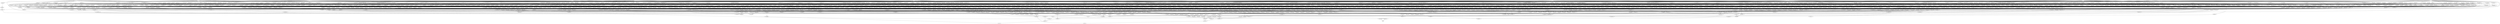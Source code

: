 digraph G {
    "new_n43_" -> "o_1_";
    "new_n57_" -> "o_1_";
    "new_n34_" -> "new_n25_";
    "new_n38_" -> "new_n25_";
    "new_n27_" -> "new_n26_";
    "i_4_" -> "new_n26_";
    "new_n30_" -> "new_n27_";
    "new_n28_" -> "new_n27_";
    "new_n29_" -> "new_n28_";
    "i_10_" -> "new_n29_";
    "i_10_" -> "new_n30_";
    "i_11_" -> "new_n31_";
    "i_9_" -> "new_n32_";
    "new_n33_" -> "new_n32_";
    "i_8_" -> "new_n33_";
    "new_n35_" -> "new_n34_";
    "i_13_" -> "new_n34_";
    "i_3_" -> "new_n35_";
    "new_n37_" -> "new_n36_";
    "i_8_" -> "new_n37_";
    "new_n39_" -> "new_n38_";
    "i_3_" -> "new_n38_";
    "new_n40_" -> "new_n39_";
    "i_13_" -> "new_n40_";
    "i_11_" -> "new_n41_";
    "i_4_" -> "new_n42_";
    "i_12_" -> "new_n42_";
    "new_n50_" -> "new_n43_";
    "new_n44_" -> "new_n43_";
    "new_n45_" -> "new_n44_";
    "new_n48_" -> "new_n44_";
    "i_11_" -> "new_n45_";
    "i_4_" -> "new_n46_";
    "i_13_" -> "new_n47_";
    "new_n40_" -> "new_n48_";
    "new_n49_" -> "new_n48_";
    "i_8_" -> "new_n49_";
    "new_n53_" -> "new_n50_";
    "i_8_" -> "new_n51_";
    "i_12_" -> "new_n52_";
    "new_n55_" -> "new_n53_";
    "i_11_" -> "new_n54_";
    "i_12_" -> "new_n55_";
    "i_4_" -> "new_n56_";
    "new_n67_" -> "new_n57_";
    "new_n70_" -> "new_n57_";
    "new_n61_" -> "new_n58_";
    "new_n64_" -> "new_n58_";
    "new_n60_" -> "new_n59_";
    "new_n36_" -> "new_n59_";
    "i_4_" -> "new_n60_";
    "i_4_" -> "new_n61_";
    "new_n62_" -> "new_n61_";
    "i_11_" -> "new_n62_";
    "i_12_" -> "new_n63_";
    "new_n66_" -> "new_n64_";
    "i_4_" -> "new_n65_";
    "i_11_" -> "new_n65_";
    "i_3_" -> "new_n66_";
    "new_n39_" -> "new_n67_";
    "new_n68_" -> "new_n67_";
    "i_13_" -> "new_n68_";
    "i_3_" -> "new_n69_";
    "new_n36_" -> "new_n70_";
    "new_n71_" -> "new_n70_";
    "new_n72_" -> "new_n71_";
    "i_13_" -> "new_n72_";
    "i_3_" -> "new_n73_";
    "new_n75_" -> "o_2_";
    "new_n184_" -> "o_2_";
    "new_n161_" -> "new_n75_";
    "new_n167_" -> "new_n75_";
    "new_n97_" -> "new_n76_";
    "new_n142_" -> "new_n76_";
    "new_n91_" -> "new_n77_";
    "new_n78_" -> "new_n77_";
    "new_n89_" -> "new_n78_";
    "new_n79_" -> "new_n78_";
    "new_n83_" -> "new_n79_";
    "new_n80_" -> "new_n79_";
    "i_12_" -> "new_n80_";
    "i_2_" -> "new_n80_";
    "i_3_" -> "new_n81_";
    "i_6_" -> "new_n82_";
    "i_0_" -> "new_n83_";
    "i_6_" -> "new_n84_";
    "i_11_" -> "new_n85_";
    "new_n82_" -> "new_n86_";
    "new_n88_" -> "new_n87_";
    "i_12_" -> "new_n88_";
    "i_0_" -> "new_n89_";
    "i_9_" -> "new_n90_";
    "i_5_" -> "new_n90_";
    "new_n94_" -> "new_n91_";
    "new_n92_" -> "new_n91_";
    "new_n93_" -> "new_n92_";
    "new_n85_" -> "new_n92_";
    "i_11_" -> "new_n93_";
    "i_10_" -> "new_n94_";
    "i_0_" -> "new_n95_";
    "i_2_" -> "new_n96_";
    "new_n107_" -> "new_n97_";
    "new_n131_" -> "new_n97_";
    "new_n103_" -> "new_n98_";
    "new_n99_" -> "new_n98_";
    "i_12_" -> "new_n99_";
    "i_7_" -> "new_n100_";
    "i_0_" -> "new_n101_";
    "i_1_" -> "new_n102_";
    "i_2_" -> "new_n103_";
    "i_6_" -> "new_n104_";
    "i_7_" -> "new_n105_";
    "i_0_" -> "new_n106_";
    "new_n108_" -> "new_n107_";
    "new_n122_" -> "new_n107_";
    "new_n114_" -> "new_n108_";
    "new_n109_" -> "new_n108_";
    "new_n113_" -> "new_n109_";
    "new_n110_" -> "new_n109_";
    "new_n112_" -> "new_n110_";
    "i_1_" -> "new_n111_";
    "i_2_" -> "new_n112_";
    "i_9_" -> "new_n113_";
    "i_7_" -> "new_n113_";
    "new_n85_" -> "new_n114_";
    "new_n113_" -> "new_n114_";
    "i_2_" -> "new_n115_";
    "i_0_" -> "new_n115_";
    "new_n117_" -> "new_n116_";
    "i_1_" -> "new_n116_";
    "new_n119_" -> "new_n117_";
    "i_5_" -> "new_n118_";
    "i_12_" -> "new_n119_";
    "new_n121_" -> "new_n120_";
    "i_5_" -> "new_n121_";
    "new_n126_" -> "new_n122_";
    "new_n127_" -> "new_n122_";
    "new_n125_" -> "new_n123_";
    "i_1_" -> "new_n124_";
    "i_0_" -> "new_n125_";
    "i_0_" -> "new_n126_";
    "new_n128_" -> "new_n127_";
    "new_n130_" -> "new_n127_";
    "i_2_" -> "new_n128_";
    "i_10_" -> "new_n129_";
    "i_0_" -> "new_n130_";
    "new_n137_" -> "new_n131_";
    "new_n132_" -> "new_n131_";
    "new_n133_" -> "new_n132_";
    "i_12_" -> "new_n132_";
    "new_n135_" -> "new_n133_";
    "i_1_" -> "new_n134_";
    "i_5_" -> "new_n135_";
    "new_n121_" -> "new_n136_";
    "new_n139_" -> "new_n137_";
    "new_n138_" -> "new_n137_";
    "i_1_" -> "new_n138_";
    "i_11_" -> "new_n138_";
    "i_2_" -> "new_n139_";
    "i_11_" -> "new_n140_";
    "i_5_" -> "new_n141_";
    "new_n151_" -> "new_n142_";
    "new_n155_" -> "new_n142_";
    "new_n150_" -> "new_n143_";
    "new_n144_" -> "new_n143_";
    "new_n147_" -> "new_n144_";
    "new_n145_" -> "new_n144_";
    "new_n146_" -> "new_n145_";
    "i_2_" -> "new_n145_";
    "i_6_" -> "new_n146_";
    "new_n134_" -> "new_n147_";
    "new_n146_" -> "new_n148_";
    "i_2_" -> "new_n148_";
    "i_10_" -> "new_n149_";
    "new_n93_" -> "new_n149_";
    "new_n106_" -> "new_n150_";
    "i_6_" -> "new_n150_";
    "new_n153_" -> "new_n151_";
    "new_n138_" -> "new_n152_";
    "i_0_" -> "new_n152_";
    "new_n111_" -> "new_n153_";
    "i_8_" -> "new_n153_";
    "i_0_" -> "new_n154_";
    "new_n156_" -> "new_n155_";
    "new_n159_" -> "new_n155_";
    "i_1_" -> "new_n156_";
    "i_11_" -> "new_n157_";
    "i_12_" -> "new_n158_";
    "new_n146_" -> "new_n159_";
    "new_n160_" -> "new_n159_";
    "i_11_" -> "new_n160_";
    "new_n166_" -> "new_n161_";
    "new_n162_" -> "new_n161_";
    "new_n165_" -> "new_n162_";
    "new_n164_" -> "new_n163_";
    "i_6_" -> "new_n163_";
    "i_2_" -> "new_n164_";
    "i_11_" -> "new_n165_";
    "new_n146_" -> "new_n166_";
    "new_n153_" -> "new_n166_";
    "new_n173_" -> "new_n167_";
    "new_n168_" -> "new_n167_";
    "new_n169_" -> "new_n168_";
    "new_n172_" -> "new_n168_";
    "new_n170_" -> "new_n169_";
    "new_n63_" -> "new_n169_";
    "i_12_" -> "new_n170_";
    "i_12_" -> "new_n171_";
    "i_2_" -> "new_n172_";
    "new_n175_" -> "new_n173_";
    "i_12_" -> "new_n173_";
    "i_3_" -> "new_n174_";
    "i_0_" -> "new_n174_";
    "new_n176_" -> "new_n175_";
    "i_3_" -> "new_n175_";
    "i_0_" -> "new_n176_";
    "new_n183_" -> "new_n177_";
    "new_n181_" -> "new_n178_";
    "new_n179_" -> "new_n178_";
    "new_n102_" -> "new_n179_";
    "new_n180_" -> "new_n179_";
    "i_1_" -> "new_n180_";
    "new_n124_" -> "new_n181_";
    "i_7_" -> "new_n181_";
    "i_6_" -> "new_n182_";
    "i_12_" -> "new_n183_";
    "new_n185_" -> "new_n184_";
    "new_n187_" -> "new_n184_";
    "new_n179_" -> "new_n185_";
    "new_n186_" -> "new_n185_";
    "new_n139_" -> "new_n186_";
    "new_n125_" -> "new_n187_";
    "new_n169_" -> "new_n188_";
    "new_n87_" -> "new_n188_";
    "new_n197_" -> "o_0_";
    "new_n190_" -> "o_0_";
    "new_n89_" -> "new_n190_";
    "new_n195_" -> "new_n190_";
    "i_1_" -> "new_n191_";
    "new_n194_" -> "new_n192_";
    "i_6_" -> "new_n193_";
    "i_6_" -> "new_n194_";
    "new_n30_" -> "new_n195_";
    "new_n164_" -> "new_n195_";
    "i_2_" -> "new_n196_";
    "i_2_" -> "new_n197_";
    "new_n269_" -> "o_7_";
    "new_n477_" -> "o_7_";
    "new_n243_" -> "new_n199_";
    "new_n200_" -> "new_n199_";
    "new_n222_" -> "new_n200_";
    "new_n201_" -> "new_n200_";
    "new_n202_" -> "new_n201_";
    "new_n40_" -> "new_n201_";
    "new_n214_" -> "new_n202_";
    "new_n203_" -> "new_n202_";
    "new_n209_" -> "new_n203_";
    "new_n204_" -> "new_n203_";
    "new_n156_" -> "new_n204_";
    "new_n205_" -> "new_n204_";
    "new_n207_" -> "new_n205_";
    "i_7_" -> "new_n205_";
    "new_n37_" -> "new_n206_";
    "i_5_" -> "new_n207_";
    "i_8_" -> "new_n208_";
    "i_8_" -> "new_n209_";
    "new_n211_" -> "new_n210_";
    "new_n213_" -> "new_n211_";
    "i_2_" -> "new_n211_";
    "i_1_" -> "new_n212_";
    "i_0_" -> "new_n213_";
    "new_n30_" -> "new_n214_";
    "new_n216_" -> "new_n214_";
    "i_0_" -> "new_n215_";
    "i_1_" -> "new_n216_";
    "i_2_" -> "new_n216_";
    "new_n218_" -> "new_n217_";
    "i_7_" -> "new_n217_";
    "new_n219_" -> "new_n218_";
    "i_6_" -> "new_n219_";
    "i_0_" -> "new_n219_";
    "new_n221_" -> "new_n220_";
    "i_0_" -> "new_n221_";
    "new_n238_" -> "new_n222_";
    "new_n223_" -> "new_n222_";
    "new_n224_" -> "new_n223_";
    "new_n237_" -> "new_n223_";
    "new_n230_" -> "new_n224_";
    "new_n228_" -> "new_n225_";
    "new_n227_" -> "new_n226_";
    "i_3_" -> "new_n227_";
    "new_n229_" -> "new_n228_";
    "i_13_" -> "new_n229_";
    "i_0_" -> "new_n230_";
    "i_2_" -> "new_n231_";
    "new_n235_" -> "new_n232_";
    "new_n236_" -> "new_n232_";
    "new_n234_" -> "new_n233_";
    "i_3_" -> "new_n234_";
    "i_2_" -> "new_n235_";
    "i_0_" -> "new_n235_";
    "i_12_" -> "new_n236_";
    "i_6_" -> "new_n237_";
    "i_7_" -> "new_n237_";
    "new_n236_" -> "new_n238_";
    "new_n242_" -> "new_n239_";
    "new_n240_" -> "new_n239_";
    "new_n241_" -> "new_n240_";
    "i_1_" -> "new_n241_";
    "i_7_" -> "new_n242_";
    "i_6_" -> "new_n242_";
    "new_n260_" -> "new_n243_";
    "new_n244_" -> "new_n243_";
    "new_n245_" -> "new_n244_";
    "new_n259_" -> "new_n244_";
    "new_n251_" -> "new_n245_";
    "new_n246_" -> "new_n245_";
    "new_n250_" -> "new_n246_";
    "new_n249_" -> "new_n247_";
    "i_0_" -> "new_n248_";
    "i_7_" -> "new_n249_";
    "i_6_" -> "new_n250_";
    "new_n252_" -> "new_n251_";
    "i_8_" -> "new_n252_";
    "i_2_" -> "new_n253_";
    "i_1_" -> "new_n253_";
    "new_n240_" -> "new_n254_";
    "new_n255_" -> "new_n254_";
    "new_n257_" -> "new_n255_";
    "i_6_" -> "new_n256_";
    "new_n258_" -> "new_n257_";
    "i_2_" -> "new_n258_";
    "i_3_" -> "new_n259_";
    "i_4_" -> "new_n259_";
    "new_n261_" -> "new_n260_";
    "new_n230_" -> "new_n261_";
    "new_n262_" -> "new_n261_";
    "new_n237_" -> "new_n262_";
    "i_0_" -> "new_n263_";
    "i_7_" -> "new_n264_";
    "i_6_" -> "new_n264_";
    "new_n266_" -> "new_n265_";
    "i_0_" -> "new_n266_";
    "i_4_" -> "new_n267_";
    "i_12_" -> "new_n268_";
    "new_n421_" -> "new_n269_";
    "new_n445_" -> "new_n269_";
    "new_n313_" -> "new_n270_";
    "new_n367_" -> "new_n270_";
    "new_n272_" -> "new_n271_";
    "new_n298_" -> "new_n271_";
    "new_n281_" -> "new_n272_";
    "new_n273_" -> "new_n272_";
    "new_n274_" -> "new_n273_";
    "new_n30_" -> "new_n273_";
    "new_n72_" -> "new_n274_";
    "new_n146_" -> "new_n275_";
    "new_n175_" -> "new_n275_";
    "new_n279_" -> "new_n276_";
    "new_n277_" -> "new_n276_";
    "new_n40_" -> "new_n277_";
    "i_6_" -> "new_n277_";
    "i_0_" -> "new_n278_";
    "new_n139_" -> "new_n279_";
    "i_5_" -> "new_n280_";
    "new_n285_" -> "new_n281_";
    "new_n282_" -> "new_n281_";
    "new_n112_" -> "new_n282_";
    "new_n283_" -> "new_n282_";
    "new_n56_" -> "new_n283_";
    "i_6_" -> "new_n284_";
    "new_n286_" -> "new_n285_";
    "i_10_" -> "new_n286_";
    "new_n284_" -> "new_n287_";
    "i_2_" -> "new_n287_";
    "i_5_" -> "new_n288_";
    "new_n290_" -> "new_n289_";
    "new_n237_" -> "new_n289_";
    "new_n257_" -> "new_n290_";
    "new_n293_" -> "new_n291_";
    "i_11_" -> "new_n292_";
    "i_3_" -> "new_n293_";
    "i_4_" -> "new_n293_";
    "new_n296_" -> "new_n294_";
    "new_n297_" -> "new_n294_";
    "i_11_" -> "new_n295_";
    "new_n55_" -> "new_n295_";
    "i_0_" -> "new_n296_";
    "new_n241_" -> "new_n296_";
    "i_4_" -> "new_n297_";
    "new_n310_" -> "new_n298_";
    "new_n299_" -> "new_n298_";
    "new_n303_" -> "new_n299_";
    "new_n300_" -> "new_n299_";
    "new_n301_" -> "new_n300_";
    "new_n53_" -> "new_n300_";
    "i_0_" -> "new_n301_";
    "new_n302_" -> "new_n301_";
    "i_4_" -> "new_n302_";
    "new_n304_" -> "new_n303_";
    "i_4_" -> "new_n304_";
    "new_n307_" -> "new_n305_";
    "i_7_" -> "new_n306_";
    "i_8_" -> "new_n306_";
    "i_1_" -> "new_n307_";
    "new_n295_" -> "new_n308_";
    "new_n309_" -> "new_n308_";
    "i_3_" -> "new_n309_";
    "i_4_" -> "new_n309_";
    "new_n311_" -> "new_n310_";
    "new_n196_" -> "new_n310_";
    "i_0_" -> "new_n311_";
    "i_1_" -> "new_n312_";
    "new_n341_" -> "new_n313_";
    "new_n354_" -> "new_n313_";
    "new_n324_" -> "new_n314_";
    "new_n338_" -> "new_n314_";
    "new_n321_" -> "new_n315_";
    "new_n316_" -> "new_n315_";
    "new_n320_" -> "new_n316_";
    "new_n317_" -> "new_n316_";
    "new_n318_" -> "new_n317_";
    "i_8_" -> "new_n317_";
    "new_n319_" -> "new_n318_";
    "i_2_" -> "new_n319_";
    "new_n229_" -> "new_n320_";
    "new_n258_" -> "new_n321_";
    "i_0_" -> "new_n321_";
    "new_n323_" -> "new_n322_";
    "i_9_" -> "new_n322_";
    "i_5_" -> "new_n323_";
    "new_n335_" -> "new_n324_";
    "new_n325_" -> "new_n324_";
    "new_n326_" -> "new_n325_";
    "new_n329_" -> "new_n325_";
    "new_n196_" -> "new_n326_";
    "new_n328_" -> "new_n327_";
    "i_0_" -> "new_n328_";
    "new_n229_" -> "new_n329_";
    "new_n331_" -> "new_n329_";
    "new_n323_" -> "new_n330_";
    "new_n264_" -> "new_n330_";
    "i_12_" -> "new_n331_";
    "new_n333_" -> "new_n332_";
    "new_n334_" -> "new_n332_";
    "i_10_" -> "new_n333_";
    "i_1_" -> "new_n334_";
    "i_2_" -> "new_n334_";
    "new_n337_" -> "new_n335_";
    "new_n234_" -> "new_n335_";
    "i_13_" -> "new_n336_";
    "new_n84_" -> "new_n337_";
    "new_n283_" -> "new_n338_";
    "new_n339_" -> "new_n338_";
    "new_n279_" -> "new_n339_";
    "new_n340_" -> "new_n339_";
    "new_n333_" -> "new_n340_";
    "new_n342_" -> "new_n341_";
    "new_n353_" -> "new_n341_";
    "new_n348_" -> "new_n342_";
    "new_n343_" -> "new_n342_";
    "new_n347_" -> "new_n343_";
    "new_n306_" -> "new_n343_";
    "new_n135_" -> "new_n344_";
    "new_n346_" -> "new_n345_";
    "i_10_" -> "new_n346_";
    "new_n258_" -> "new_n347_";
    "new_n196_" -> "new_n348_";
    "new_n346_" -> "new_n349_";
    "new_n40_" -> "new_n349_";
    "i_0_" -> "new_n350_";
    "new_n311_" -> "new_n351_";
    "new_n352_" -> "new_n351_";
    "i_2_" -> "new_n352_";
    "new_n39_" -> "new_n353_";
    "new_n283_" -> "new_n353_";
    "new_n363_" -> "new_n354_";
    "new_n355_" -> "new_n354_";
    "new_n285_" -> "new_n355_";
    "new_n356_" -> "new_n355_";
    "new_n235_" -> "new_n356_";
    "new_n357_" -> "new_n356_";
    "i_8_" -> "new_n357_";
    "new_n234_" -> "new_n358_";
    "new_n360_" -> "new_n359_";
    "new_n362_" -> "new_n359_";
    "new_n361_" -> "new_n360_";
    "i_13_" -> "new_n361_";
    "i_1_" -> "new_n362_";
    "new_n365_" -> "new_n363_";
    "new_n366_" -> "new_n363_";
    "new_n235_" -> "new_n364_";
    "new_n118_" -> "new_n365_";
    "i_6_" -> "new_n366_";
    "new_n389_" -> "new_n367_";
    "new_n412_" -> "new_n367_";
    "new_n369_" -> "new_n368_";
    "new_n382_" -> "new_n368_";
    "new_n380_" -> "new_n369_";
    "new_n370_" -> "new_n369_";
    "new_n374_" -> "new_n370_";
    "new_n371_" -> "new_n370_";
    "new_n334_" -> "new_n371_";
    "i_4_" -> "new_n372_";
    "i_5_" -> "new_n373_";
    "new_n375_" -> "new_n374_";
    "i_4_" -> "new_n375_";
    "i_5_" -> "new_n376_";
    "i_6_" -> "new_n376_";
    "new_n379_" -> "new_n377_";
    "i_4_" -> "new_n378_";
    "new_n196_" -> "new_n379_";
    "new_n82_" -> "new_n380_";
    "new_n196_" -> "new_n381_";
    "new_n383_" -> "new_n382_";
    "new_n84_" -> "new_n382_";
    "new_n56_" -> "new_n383_";
    "new_n384_" -> "new_n383_";
    "i_11_" -> "new_n384_";
    "i_5_" -> "new_n385_";
    "i_3_" -> "new_n385_";
    "new_n229_" -> "new_n386_";
    "new_n387_" -> "new_n386_";
    "i_12_" -> "new_n387_";
    "i_11_" -> "new_n387_";
    "i_12_" -> "new_n388_";
    "i_11_" -> "new_n388_";
    "new_n400_" -> "new_n389_";
    "new_n403_" -> "new_n389_";
    "new_n40_" -> "new_n390_";
    "new_n94_" -> "new_n390_";
    "new_n392_" -> "new_n391_";
    "new_n395_" -> "new_n391_";
    "i_8_" -> "new_n392_";
    "new_n394_" -> "new_n393_";
    "i_1_" -> "new_n394_";
    "new_n396_" -> "new_n395_";
    "new_n398_" -> "new_n395_";
    "i_3_" -> "new_n396_";
    "new_n397_" -> "new_n396_";
    "i_8_" -> "new_n397_";
    "new_n394_" -> "new_n398_";
    "new_n399_" -> "new_n398_";
    "i_8_" -> "new_n399_";
    "i_6_" -> "new_n399_";
    "new_n401_" -> "new_n400_";
    "new_n257_" -> "new_n400_";
    "new_n256_" -> "new_n401_";
    "new_n140_" -> "new_n401_";
    "new_n226_" -> "new_n402_";
    "new_n345_" -> "new_n402_";
    "new_n404_" -> "new_n403_";
    "new_n406_" -> "new_n403_";
    "new_n115_" -> "new_n404_";
    "new_n405_" -> "new_n404_";
    "new_n251_" -> "new_n405_";
    "new_n321_" -> "new_n405_";
    "new_n388_" -> "new_n406_";
    "new_n207_" -> "new_n407_";
    "new_n408_" -> "new_n407_";
    "i_4_" -> "new_n408_";
    "new_n409_" -> "new_n408_";
    "i_8_" -> "new_n409_";
    "new_n229_" -> "new_n410_";
    "i_11_" -> "new_n410_";
    "i_4_" -> "new_n411_";
    "new_n419_" -> "new_n412_";
    "new_n413_" -> "new_n412_";
    "new_n414_" -> "new_n413_";
    "new_n268_" -> "new_n413_";
    "new_n102_" -> "new_n414_";
    "i_2_" -> "new_n414_";
    "new_n101_" -> "new_n415_";
    "new_n418_" -> "new_n415_";
    "i_4_" -> "new_n416_";
    "i_7_" -> "new_n417_";
    "new_n242_" -> "new_n418_";
    "new_n291_" -> "new_n419_";
    "new_n420_" -> "new_n419_";
    "new_n295_" -> "new_n420_";
    "new_n309_" -> "new_n420_";
    "new_n438_" -> "new_n421_";
    "new_n422_" -> "new_n421_";
    "new_n423_" -> "new_n422_";
    "new_n263_" -> "new_n422_";
    "new_n428_" -> "new_n423_";
    "new_n424_" -> "new_n423_";
    "new_n226_" -> "new_n424_";
    "new_n346_" -> "new_n424_";
    "new_n236_" -> "new_n425_";
    "new_n426_" -> "new_n425_";
    "new_n229_" -> "new_n426_";
    "i_6_" -> "new_n426_";
    "i_8_" -> "new_n427_";
    "i_6_" -> "new_n427_";
    "i_9_" -> "new_n428_";
    "new_n431_" -> "new_n429_";
    "new_n47_" -> "new_n430_";
    "i_7_" -> "new_n431_";
    "new_n433_" -> "new_n432_";
    "new_n233_" -> "new_n432_";
    "new_n37_" -> "new_n433_";
    "new_n434_" -> "new_n433_";
    "new_n47_" -> "new_n434_";
    "new_n437_" -> "new_n435_";
    "i_9_" -> "new_n435_";
    "new_n47_" -> "new_n436_";
    "i_6_" -> "new_n437_";
    "i_8_" -> "new_n437_";
    "new_n440_" -> "new_n438_";
    "new_n439_" -> "new_n438_";
    "new_n336_" -> "new_n439_";
    "new_n443_" -> "new_n440_";
    "new_n441_" -> "new_n440_";
    "new_n442_" -> "new_n441_";
    "i_3_" -> "new_n441_";
    "i_6_" -> "new_n442_";
    "i_6_" -> "new_n443_";
    "i_3_" -> "new_n443_";
    "i_0_" -> "new_n444_";
    "new_n446_" -> "new_n445_";
    "new_n458_" -> "new_n445_";
    "new_n454_" -> "new_n446_";
    "new_n447_" -> "new_n446_";
    "new_n453_" -> "new_n447_";
    "new_n451_" -> "new_n448_";
    "new_n449_" -> "new_n448_";
    "new_n227_" -> "new_n449_";
    "new_n328_" -> "new_n450_";
    "i_0_" -> "new_n451_";
    "new_n452_" -> "new_n451_";
    "i_3_" -> "new_n452_";
    "i_8_" -> "new_n453_";
    "i_10_" -> "new_n453_";
    "new_n451_" -> "new_n454_";
    "new_n455_" -> "new_n454_";
    "new_n456_" -> "new_n455_";
    "i_3_" -> "new_n456_";
    "i_7_" -> "new_n457_";
    "i_10_" -> "new_n457_";
    "new_n459_" -> "new_n458_";
    "new_n72_" -> "new_n458_";
    "i_3_" -> "new_n459_";
    "new_n465_" -> "new_n459_";
    "new_n464_" -> "new_n460_";
    "new_n461_" -> "new_n460_";
    "new_n240_" -> "new_n461_";
    "new_n462_" -> "new_n461_";
    "new_n350_" -> "new_n462_";
    "new_n463_" -> "new_n462_";
    "i_1_" -> "new_n463_";
    "i_6_" -> "new_n464_";
    "new_n350_" -> "new_n464_";
    "i_9_" -> "new_n465_";
    "new_n473_" -> "new_n466_";
    "new_n474_" -> "new_n466_";
    "new_n472_" -> "new_n467_";
    "i_9_" -> "new_n467_";
    "new_n257_" -> "new_n468_";
    "new_n470_" -> "new_n468_";
    "new_n146_" -> "new_n469_";
    "new_n471_" -> "new_n470_";
    "i_6_" -> "new_n471_";
    "i_5_" -> "new_n471_";
    "i_7_" -> "new_n472_";
    "new_n252_" -> "new_n473_";
    "new_n235_" -> "new_n473_";
    "new_n475_" -> "new_n474_";
    "new_n253_" -> "new_n474_";
    "new_n476_" -> "new_n475_";
    "i_5_" -> "new_n476_";
    "new_n515_" -> "new_n477_";
    "new_n624_" -> "new_n477_";
    "new_n505_" -> "new_n478_";
    "new_n479_" -> "new_n478_";
    "new_n480_" -> "new_n479_";
    "new_n496_" -> "new_n479_";
    "new_n481_" -> "new_n480_";
    "new_n487_" -> "new_n480_";
    "new_n482_" -> "new_n481_";
    "new_n484_" -> "new_n481_";
    "new_n230_" -> "new_n482_";
    "new_n483_" -> "new_n482_";
    "new_n135_" -> "new_n483_";
    "new_n485_" -> "new_n484_";
    "new_n437_" -> "new_n485_";
    "i_7_" -> "new_n486_";
    "i_8_" -> "new_n486_";
    "new_n489_" -> "new_n487_";
    "new_n493_" -> "new_n487_";
    "new_n469_" -> "new_n488_";
    "new_n486_" -> "new_n488_";
    "new_n491_" -> "new_n489_";
    "new_n490_" -> "new_n489_";
    "new_n94_" -> "new_n490_";
    "i_3_" -> "new_n491_";
    "i_0_" -> "new_n491_";
    "i_5_" -> "new_n492_";
    "i_3_" -> "new_n492_";
    "new_n323_" -> "new_n493_";
    "new_n495_" -> "new_n493_";
    "i_8_" -> "new_n494_";
    "i_6_" -> "new_n495_";
    "new_n497_" -> "new_n496_";
    "i_11_" -> "new_n496_";
    "new_n498_" -> "new_n497_";
    "new_n40_" -> "new_n497_";
    "new_n105_" -> "new_n498_";
    "new_n500_" -> "new_n499_";
    "new_n471_" -> "new_n499_";
    "new_n323_" -> "new_n500_";
    "new_n118_" -> "new_n501_";
    "new_n502_" -> "new_n501_";
    "i_0_" -> "new_n502_";
    "new_n104_" -> "new_n502_";
    "new_n361_" -> "new_n503_";
    "new_n504_" -> "new_n503_";
    "new_n196_" -> "new_n504_";
    "i_6_" -> "new_n504_";
    "new_n512_" -> "new_n505_";
    "new_n506_" -> "new_n505_";
    "new_n507_" -> "new_n506_";
    "new_n510_" -> "new_n506_";
    "new_n279_" -> "new_n507_";
    "new_n508_" -> "new_n507_";
    "new_n73_" -> "new_n508_";
    "new_n253_" -> "new_n509_";
    "new_n347_" -> "new_n510_";
    "new_n442_" -> "new_n510_";
    "new_n384_" -> "new_n511_";
    "new_n266_" -> "new_n512_";
    "new_n513_" -> "new_n512_";
    "new_n194_" -> "new_n513_";
    "new_n514_" -> "new_n513_";
    "i_11_" -> "new_n514_";
    "new_n555_" -> "new_n515_";
    "new_n587_" -> "new_n515_";
    "new_n528_" -> "new_n516_";
    "new_n535_" -> "new_n516_";
    "new_n518_" -> "new_n517_";
    "new_n115_" -> "new_n517_";
    "new_n51_" -> "new_n518_";
    "new_n519_" -> "new_n518_";
    "new_n297_" -> "new_n519_";
    "new_n229_" -> "new_n520_";
    "new_n31_" -> "new_n521_";
    "new_n523_" -> "new_n522_";
    "i_7_" -> "new_n523_";
    "i_6_" -> "new_n523_";
    "new_n527_" -> "new_n524_";
    "new_n525_" -> "new_n524_";
    "new_n236_" -> "new_n525_";
    "new_n526_" -> "new_n525_";
    "new_n297_" -> "new_n526_";
    "i_5_" -> "new_n527_";
    "new_n93_" -> "new_n528_";
    "new_n232_" -> "new_n529_";
    "new_n530_" -> "new_n529_";
    "new_n531_" -> "new_n530_";
    "new_n258_" -> "new_n530_";
    "new_n533_" -> "new_n531_";
    "i_8_" -> "new_n532_";
    "i_6_" -> "new_n533_";
    "i_8_" -> "new_n534_";
    "i_7_" -> "new_n534_";
    "new_n536_" -> "new_n535_";
    "new_n547_" -> "new_n535_";
    "new_n543_" -> "new_n536_";
    "new_n537_" -> "new_n536_";
    "new_n538_" -> "new_n537_";
    "new_n540_" -> "new_n538_";
    "new_n539_" -> "new_n538_";
    "new_n82_" -> "new_n539_";
    "new_n302_" -> "new_n540_";
    "new_n42_" -> "new_n541_";
    "i_6_" -> "new_n541_";
    "i_10_" -> "new_n542_";
    "i_0_" -> "new_n542_";
    "new_n546_" -> "new_n543_";
    "new_n544_" -> "new_n543_";
    "new_n545_" -> "new_n544_";
    "i_12_" -> "new_n545_";
    "new_n55_" -> "new_n546_";
    "i_4_" -> "new_n546_";
    "new_n548_" -> "new_n547_";
    "i_10_" -> "new_n547_";
    "new_n263_" -> "new_n548_";
    "new_n264_" -> "new_n548_";
    "new_n552_" -> "new_n549_";
    "new_n550_" -> "new_n549_";
    "new_n279_" -> "new_n550_";
    "new_n251_" -> "new_n550_";
    "i_0_" -> "new_n551_";
    "i_5_" -> "new_n551_";
    "new_n226_" -> "new_n552_";
    "new_n331_" -> "new_n553_";
    "new_n229_" -> "new_n553_";
    "new_n532_" -> "new_n554_";
    "new_n577_" -> "new_n555_";
    "new_n556_" -> "new_n555_";
    "new_n557_" -> "new_n556_";
    "new_n564_" -> "new_n556_";
    "new_n558_" -> "new_n557_";
    "new_n560_" -> "new_n557_";
    "new_n263_" -> "new_n558_";
    "new_n559_" -> "new_n558_";
    "new_n267_" -> "new_n559_";
    "new_n562_" -> "new_n560_";
    "new_n561_" -> "new_n560_";
    "i_3_" -> "new_n561_";
    "new_n302_" -> "new_n562_";
    "i_8_" -> "new_n563_";
    "i_6_" -> "new_n563_";
    "new_n565_" -> "new_n564_";
    "new_n306_" -> "new_n564_";
    "new_n45_" -> "new_n565_";
    "i_0_" -> "new_n565_";
    "new_n567_" -> "new_n566_";
    "i_4_" -> "new_n566_";
    "new_n130_" -> "new_n567_";
    "new_n387_" -> "new_n568_";
    "i_13_" -> "new_n569_";
    "i_5_" -> "new_n569_";
    "new_n571_" -> "new_n570_";
    "new_n388_" -> "new_n570_";
    "new_n573_" -> "new_n571_";
    "new_n522_" -> "new_n571_";
    "new_n417_" -> "new_n572_";
    "new_n574_" -> "new_n573_";
    "new_n375_" -> "new_n574_";
    "new_n576_" -> "new_n575_";
    "new_n242_" -> "new_n575_";
    "i_0_" -> "new_n576_";
    "i_4_" -> "new_n576_";
    "new_n578_" -> "new_n577_";
    "new_n586_" -> "new_n577_";
    "new_n295_" -> "new_n578_";
    "new_n252_" -> "new_n578_";
    "new_n257_" -> "new_n579_";
    "new_n450_" -> "new_n579_";
    "new_n583_" -> "new_n580_";
    "new_n581_" -> "new_n580_";
    "new_n115_" -> "new_n581_";
    "new_n264_" -> "new_n581_";
    "new_n229_" -> "new_n582_";
    "new_n584_" -> "new_n583_";
    "i_10_" -> "new_n584_";
    "i_11_" -> "new_n584_";
    "i_1_" -> "new_n585_";
    "new_n323_" -> "new_n586_";
    "new_n618_" -> "new_n587_";
    "new_n602_" -> "new_n587_";
    "new_n589_" -> "new_n588_";
    "new_n30_" -> "new_n588_";
    "new_n590_" -> "new_n589_";
    "i_13_" -> "new_n589_";
    "new_n100_" -> "new_n590_";
    "i_12_" -> "new_n590_";
    "new_n112_" -> "new_n591_";
    "i_3_" -> "new_n591_";
    "new_n130_" -> "new_n592_";
    "new_n594_" -> "new_n593_";
    "new_n598_" -> "new_n593_";
    "new_n595_" -> "new_n594_";
    "new_n597_" -> "new_n594_";
    "new_n596_" -> "new_n595_";
    "new_n52_" -> "new_n596_";
    "new_n73_" -> "new_n597_";
    "new_n442_" -> "new_n597_";
    "new_n599_" -> "new_n598_";
    "new_n72_" -> "new_n598_";
    "new_n101_" -> "new_n599_";
    "i_7_" -> "new_n599_";
    "new_n358_" -> "new_n600_";
    "new_n601_" -> "new_n600_";
    "new_n141_" -> "new_n601_";
    "new_n613_" -> "new_n602_";
    "new_n603_" -> "new_n602_";
    "new_n604_" -> "new_n603_";
    "new_n40_" -> "new_n603_";
    "new_n457_" -> "new_n604_";
    "i_3_" -> "new_n604_";
    "new_n611_" -> "new_n605_";
    "new_n606_" -> "new_n605_";
    "new_n69_" -> "new_n606_";
    "new_n607_" -> "new_n606_";
    "new_n608_" -> "new_n607_";
    "i_3_" -> "new_n607_";
    "i_10_" -> "new_n608_";
    "i_7_" -> "new_n608_";
    "new_n610_" -> "new_n609_";
    "i_3_" -> "new_n610_";
    "new_n612_" -> "new_n611_";
    "new_n28_" -> "new_n611_";
    "i_1_" -> "new_n612_";
    "new_n267_" -> "new_n613_";
    "new_n614_" -> "new_n613_";
    "new_n60_" -> "new_n614_";
    "new_n258_" -> "new_n615_";
    "new_n534_" -> "new_n615_";
    "new_n617_" -> "new_n616_";
    "i_8_" -> "new_n617_";
    "i_6_" -> "new_n617_";
    "new_n619_" -> "new_n618_";
    "new_n623_" -> "new_n618_";
    "new_n616_" -> "new_n619_";
    "new_n620_" -> "new_n619_";
    "new_n586_" -> "new_n620_";
    "new_n437_" -> "new_n620_";
    "new_n297_" -> "new_n621_";
    "new_n563_" -> "new_n621_";
    "new_n241_" -> "new_n622_";
    "new_n229_" -> "new_n623_";
    "i_11_" -> "new_n623_";
    "new_n670_" -> "new_n624_";
    "new_n734_" -> "new_n624_";
    "new_n639_" -> "new_n625_";
    "new_n661_" -> "new_n625_";
    "new_n635_" -> "new_n626_";
    "new_n627_" -> "new_n626_";
    "new_n428_" -> "new_n627_";
    "new_n628_" -> "new_n627_";
    "new_n330_" -> "new_n628_";
    "new_n629_" -> "new_n628_";
    "new_n248_" -> "new_n629_";
    "new_n295_" -> "new_n630_";
    "new_n563_" -> "new_n630_";
    "new_n514_" -> "new_n631_";
    "new_n634_" -> "new_n631_";
    "new_n633_" -> "new_n632_";
    "i_8_" -> "new_n633_";
    "new_n286_" -> "new_n634_";
    "new_n49_" -> "new_n634_";
    "new_n436_" -> "new_n635_";
    "new_n115_" -> "new_n635_";
    "new_n251_" -> "new_n636_";
    "new_n637_" -> "new_n636_";
    "new_n638_" -> "new_n637_";
    "i_3_" -> "new_n638_";
    "i_4_" -> "new_n638_";
    "new_n646_" -> "new_n639_";
    "new_n656_" -> "new_n639_";
    "new_n643_" -> "new_n640_";
    "new_n641_" -> "new_n640_";
    "new_n642_" -> "new_n641_";
    "new_n431_" -> "new_n641_";
    "i_11_" -> "new_n642_";
    "new_n65_" -> "new_n643_";
    "new_n352_" -> "new_n643_";
    "new_n645_" -> "new_n644_";
    "new_n304_" -> "new_n644_";
    "i_11_" -> "new_n645_";
    "new_n650_" -> "new_n646_";
    "new_n651_" -> "new_n646_";
    "new_n648_" -> "new_n647_";
    "new_n319_" -> "new_n647_";
    "new_n649_" -> "new_n648_";
    "new_n250_" -> "new_n649_";
    "new_n616_" -> "new_n650_";
    "new_n428_" -> "new_n650_";
    "new_n283_" -> "new_n651_";
    "new_n655_" -> "new_n651_";
    "new_n654_" -> "new_n652_";
    "new_n653_" -> "new_n652_";
    "new_n84_" -> "new_n653_";
    "i_0_" -> "new_n653_";
    "i_0_" -> "new_n654_";
    "new_n615_" -> "new_n655_";
    "new_n297_" -> "new_n655_";
    "new_n595_" -> "new_n656_";
    "new_n658_" -> "new_n656_";
    "new_n534_" -> "new_n657_";
    "i_9_" -> "new_n657_";
    "new_n659_" -> "new_n658_";
    "new_n452_" -> "new_n658_";
    "new_n660_" -> "new_n659_";
    "i_8_" -> "new_n659_";
    "i_11_" -> "new_n660_";
    "new_n667_" -> "new_n661_";
    "new_n662_" -> "new_n661_";
    "new_n383_" -> "new_n662_";
    "new_n663_" -> "new_n662_";
    "new_n659_" -> "new_n663_";
    "new_n664_" -> "new_n663_";
    "new_n665_" -> "new_n664_";
    "i_2_" -> "new_n665_";
    "new_n83_" -> "new_n666_";
    "new_n360_" -> "new_n666_";
    "new_n303_" -> "new_n667_";
    "new_n669_" -> "new_n667_";
    "i_11_" -> "new_n668_";
    "new_n42_" -> "new_n668_";
    "new_n357_" -> "new_n669_";
    "new_n705_" -> "new_n670_";
    "new_n717_" -> "new_n670_";
    "new_n684_" -> "new_n671_";
    "new_n692_" -> "new_n671_";
    "new_n681_" -> "new_n672_";
    "new_n673_" -> "new_n672_";
    "new_n511_" -> "new_n673_";
    "new_n674_" -> "new_n673_";
    "new_n676_" -> "new_n674_";
    "new_n304_" -> "new_n674_";
    "new_n115_" -> "new_n675_";
    "new_n84_" -> "new_n676_";
    "i_3_" -> "new_n676_";
    "new_n309_" -> "new_n677_";
    "new_n679_" -> "new_n678_";
    "new_n346_" -> "new_n678_";
    "new_n680_" -> "new_n679_";
    "i_3_" -> "new_n680_";
    "i_2_" -> "new_n680_";
    "new_n683_" -> "new_n681_";
    "new_n388_" -> "new_n681_";
    "new_n207_" -> "new_n682_";
    "i_4_" -> "new_n682_";
    "new_n252_" -> "new_n683_";
    "new_n689_" -> "new_n684_";
    "new_n685_" -> "new_n684_";
    "new_n687_" -> "new_n685_";
    "new_n686_" -> "new_n685_";
    "new_n56_" -> "new_n686_";
    "new_n63_" -> "new_n686_";
    "new_n417_" -> "new_n687_";
    "new_n683_" -> "new_n688_";
    "new_n388_" -> "new_n688_";
    "new_n55_" -> "new_n689_";
    "new_n65_" -> "new_n689_";
    "i_8_" -> "new_n690_";
    "new_n691_" -> "new_n690_";
    "i_1_" -> "new_n691_";
    "i_0_" -> "new_n691_";
    "new_n696_" -> "new_n692_";
    "new_n699_" -> "new_n692_";
    "new_n364_" -> "new_n693_";
    "new_n694_" -> "new_n693_";
    "new_n586_" -> "new_n694_";
    "new_n695_" -> "new_n694_";
    "new_n617_" -> "new_n695_";
    "new_n283_" -> "new_n696_";
    "new_n697_" -> "new_n696_";
    "new_n698_" -> "new_n697_";
    "new_n309_" -> "new_n697_";
    "new_n115_" -> "new_n698_";
    "new_n701_" -> "new_n699_";
    "new_n702_" -> "new_n699_";
    "new_n695_" -> "new_n700_";
    "new_n562_" -> "new_n701_";
    "new_n476_" -> "new_n701_";
    "new_n41_" -> "new_n702_";
    "new_n704_" -> "new_n702_";
    "i_5_" -> "new_n703_";
    "new_n334_" -> "new_n703_";
    "new_n523_" -> "new_n704_";
    "new_n576_" -> "new_n704_";
    "new_n711_" -> "new_n705_";
    "new_n713_" -> "new_n705_";
    "new_n707_" -> "new_n706_";
    "new_n592_" -> "new_n707_";
    "new_n708_" -> "new_n707_";
    "new_n196_" -> "new_n708_";
    "new_n248_" -> "new_n708_";
    "new_n286_" -> "new_n709_";
    "i_4_" -> "new_n709_";
    "new_n318_" -> "new_n710_";
    "new_n275_" -> "new_n711_";
    "new_n712_" -> "new_n711_";
    "new_n128_" -> "new_n712_";
    "i_6_" -> "new_n712_";
    "new_n716_" -> "new_n713_";
    "new_n714_" -> "new_n713_";
    "new_n409_" -> "new_n714_";
    "i_11_" -> "new_n715_";
    "i_2_" -> "new_n716_";
    "new_n727_" -> "new_n717_";
    "new_n731_" -> "new_n717_";
    "new_n726_" -> "new_n718_";
    "new_n719_" -> "new_n718_";
    "new_n722_" -> "new_n719_";
    "new_n720_" -> "new_n719_";
    "new_n721_" -> "new_n720_";
    "new_n219_" -> "new_n721_";
    "new_n297_" -> "new_n721_";
    "new_n724_" -> "new_n722_";
    "i_8_" -> "new_n723_";
    "i_6_" -> "new_n723_";
    "i_0_" -> "new_n724_";
    "i_4_" -> "new_n724_";
    "new_n196_" -> "new_n725_";
    "new_n248_" -> "new_n725_";
    "new_n677_" -> "new_n726_";
    "new_n235_" -> "new_n726_";
    "new_n729_" -> "new_n727_";
    "new_n728_" -> "new_n727_";
    "new_n259_" -> "new_n728_";
    "new_n229_" -> "new_n728_";
    "new_n248_" -> "new_n729_";
    "new_n146_" -> "new_n729_";
    "new_n346_" -> "new_n730_";
    "i_13_" -> "new_n730_";
    "new_n53_" -> "new_n731_";
    "new_n732_" -> "new_n731_";
    "new_n709_" -> "new_n732_";
    "new_n612_" -> "new_n733_";
    "new_n375_" -> "new_n733_";
    "new_n746_" -> "new_n734_";
    "new_n758_" -> "new_n734_";
    "new_n741_" -> "new_n735_";
    "new_n736_" -> "new_n735_";
    "new_n266_" -> "new_n736_";
    "new_n226_" -> "new_n736_";
    "new_n738_" -> "new_n737_";
    "new_n740_" -> "new_n737_";
    "new_n251_" -> "new_n738_";
    "new_n739_" -> "new_n738_";
    "new_n306_" -> "new_n739_";
    "new_n236_" -> "new_n740_";
    "new_n427_" -> "new_n740_";
    "new_n742_" -> "new_n741_";
    "new_n744_" -> "new_n741_";
    "new_n230_" -> "new_n742_";
    "new_n743_" -> "new_n742_";
    "new_n534_" -> "new_n743_";
    "new_n411_" -> "new_n744_";
    "new_n240_" -> "new_n745_";
    "new_n485_" -> "new_n745_";
    "new_n751_" -> "new_n746_";
    "new_n747_" -> "new_n746_";
    "new_n748_" -> "new_n747_";
    "i_9_" -> "new_n747_";
    "new_n240_" -> "new_n748_";
    "new_n295_" -> "new_n748_";
    "new_n437_" -> "new_n749_";
    "new_n494_" -> "new_n750_";
    "new_n366_" -> "new_n750_";
    "new_n208_" -> "new_n751_";
    "new_n752_" -> "new_n751_";
    "new_n753_" -> "new_n752_";
    "new_n28_" -> "new_n752_";
    "new_n84_" -> "new_n753_";
    "new_n754_" -> "new_n753_";
    "new_n755_" -> "new_n754_";
    "i_0_" -> "new_n755_";
    "new_n146_" -> "new_n756_";
    "i_2_" -> "new_n756_";
    "i_6_" -> "new_n757_";
    "i_2_" -> "new_n757_";
    "new_n770_" -> "new_n758_";
    "new_n784_" -> "new_n758_";
    "new_n763_" -> "new_n759_";
    "new_n766_" -> "new_n759_";
    "new_n761_" -> "new_n760_";
    "new_n546_" -> "new_n760_";
    "new_n102_" -> "new_n761_";
    "i_3_" -> "new_n762_";
    "i_0_" -> "new_n762_";
    "new_n428_" -> "new_n763_";
    "new_n266_" -> "new_n763_";
    "new_n436_" -> "new_n764_";
    "new_n765_" -> "new_n764_";
    "new_n617_" -> "new_n765_";
    "new_n47_" -> "new_n765_";
    "new_n767_" -> "new_n766_";
    "new_n769_" -> "new_n766_";
    "new_n278_" -> "new_n767_";
    "new_n768_" -> "new_n767_";
    "new_n112_" -> "new_n768_";
    "new_n193_" -> "new_n768_";
    "new_n426_" -> "new_n769_";
    "new_n622_" -> "new_n769_";
    "new_n781_" -> "new_n770_";
    "new_n771_" -> "new_n770_";
    "new_n772_" -> "new_n771_";
    "new_n775_" -> "new_n771_";
    "new_n318_" -> "new_n772_";
    "new_n773_" -> "new_n772_";
    "new_n774_" -> "new_n773_";
    "i_5_" -> "new_n773_";
    "i_1_" -> "new_n774_";
    "i_2_" -> "new_n774_";
    "new_n776_" -> "new_n775_";
    "new_n546_" -> "new_n775_";
    "new_n777_" -> "new_n776_";
    "i_8_" -> "new_n777_";
    "i_6_" -> "new_n777_";
    "new_n216_" -> "new_n778_";
    "new_n584_" -> "new_n779_";
    "new_n337_" -> "new_n780_";
    "new_n268_" -> "new_n781_";
    "new_n563_" -> "new_n781_";
    "new_n257_" -> "new_n782_";
    "new_n783_" -> "new_n782_";
    "new_n304_" -> "new_n783_";
    "new_n394_" -> "new_n783_";
    "new_n785_" -> "new_n784_";
    "new_n792_" -> "new_n784_";
    "new_n787_" -> "new_n785_";
    "new_n790_" -> "new_n785_";
    "new_n633_" -> "new_n786_";
    "new_n49_" -> "new_n787_";
    "new_n788_" -> "new_n787_";
    "new_n789_" -> "new_n788_";
    "i_1_" -> "new_n789_";
    "new_n396_" -> "new_n790_";
    "new_n791_" -> "new_n790_";
    "new_n774_" -> "new_n791_";
    "new_n397_" -> "new_n791_";
    "new_n795_" -> "new_n792_";
    "new_n797_" -> "new_n792_";
    "new_n303_" -> "new_n793_";
    "new_n794_" -> "new_n793_";
    "new_n375_" -> "new_n794_";
    "new_n794_" -> "new_n795_";
    "new_n617_" -> "new_n795_";
    "i_5_" -> "new_n796_";
    "new_n362_" -> "new_n797_";
    "new_n286_" -> "new_n798_";
    "new_n943_" -> "o_5_";
    "new_n976_" -> "o_5_";
    "new_n921_" -> "new_n800_";
    "new_n930_" -> "new_n800_";
    "new_n831_" -> "new_n801_";
    "new_n849_" -> "new_n801_";
    "new_n818_" -> "new_n802_";
    "new_n825_" -> "new_n802_";
    "new_n809_" -> "new_n803_";
    "new_n815_" -> "new_n803_";
    "new_n180_" -> "new_n804_";
    "new_n805_" -> "new_n804_";
    "new_n197_" -> "new_n805_";
    "new_n806_" -> "new_n805_";
    "new_n128_" -> "new_n806_";
    "new_n807_" -> "new_n806_";
    "i_6_" -> "new_n807_";
    "i_1_" -> "new_n808_";
    "i_11_" -> "new_n808_";
    "new_n813_" -> "new_n809_";
    "new_n810_" -> "new_n809_";
    "new_n268_" -> "new_n810_";
    "new_n811_" -> "new_n810_";
    "new_n102_" -> "new_n811_";
    "i_11_" -> "new_n811_";
    "new_n231_" -> "new_n812_";
    "new_n431_" -> "new_n812_";
    "new_n30_" -> "new_n813_";
    "i_2_" -> "new_n813_";
    "new_n645_" -> "new_n814_";
    "new_n816_" -> "new_n815_";
    "new_n817_" -> "new_n815_";
    "new_n49_" -> "new_n816_";
    "new_n302_" -> "new_n817_";
    "new_n823_" -> "new_n818_";
    "new_n819_" -> "new_n818_";
    "new_n820_" -> "new_n819_";
    "new_n192_" -> "new_n819_";
    "new_n73_" -> "new_n820_";
    "i_1_" -> "new_n820_";
    "new_n160_" -> "new_n821_";
    "new_n789_" -> "new_n822_";
    "i_11_" -> "new_n822_";
    "new_n93_" -> "new_n823_";
    "new_n824_" -> "new_n823_";
    "new_n170_" -> "new_n824_";
    "new_n829_" -> "new_n825_";
    "new_n826_" -> "new_n825_";
    "new_n827_" -> "new_n826_";
    "new_n828_" -> "new_n826_";
    "new_n394_" -> "new_n827_";
    "i_6_" -> "new_n828_";
    "new_n574_" -> "new_n829_";
    "new_n830_" -> "new_n829_";
    "new_n250_" -> "new_n830_";
    "new_n844_" -> "new_n831_";
    "new_n832_" -> "new_n831_";
    "new_n843_" -> "new_n832_";
    "new_n833_" -> "new_n832_";
    "new_n839_" -> "new_n833_";
    "new_n834_" -> "new_n833_";
    "new_n835_" -> "new_n834_";
    "i_6_" -> "new_n834_";
    "new_n837_" -> "new_n835_";
    "new_n236_" -> "new_n836_";
    "i_1_" -> "new_n836_";
    "i_10_" -> "new_n837_";
    "i_7_" -> "new_n837_";
    "new_n47_" -> "new_n838_";
    "new_n241_" -> "new_n838_";
    "new_n840_" -> "new_n839_";
    "new_n841_" -> "new_n839_";
    "i_3_" -> "new_n840_";
    "new_n842_" -> "new_n841_";
    "i_11_" -> "new_n842_";
    "i_3_" -> "new_n842_";
    "new_n683_" -> "new_n843_";
    "new_n196_" -> "new_n843_";
    "new_n845_" -> "new_n844_";
    "new_n847_" -> "new_n844_";
    "new_n514_" -> "new_n845_";
    "new_n846_" -> "new_n845_";
    "new_n65_" -> "new_n846_";
    "new_n196_" -> "new_n847_";
    "new_n848_" -> "new_n847_";
    "new_n54_" -> "new_n848_";
    "new_n871_" -> "new_n849_";
    "new_n884_" -> "new_n849_";
    "new_n855_" -> "new_n850_";
    "new_n866_" -> "new_n850_";
    "new_n854_" -> "new_n851_";
    "new_n852_" -> "new_n851_";
    "new_n807_" -> "new_n852_";
    "new_n853_" -> "new_n852_";
    "new_n102_" -> "new_n853_";
    "new_n249_" -> "new_n854_";
    "new_n236_" -> "new_n854_";
    "new_n864_" -> "new_n855_";
    "new_n856_" -> "new_n855_";
    "new_n859_" -> "new_n856_";
    "new_n857_" -> "new_n856_";
    "new_n789_" -> "new_n857_";
    "i_11_" -> "new_n858_";
    "new_n88_" -> "new_n859_";
    "new_n863_" -> "new_n860_";
    "i_6_" -> "new_n860_";
    "i_4_" -> "new_n861_";
    "new_n229_" -> "new_n861_";
    "i_11_" -> "new_n862_";
    "i_2_" -> "new_n863_";
    "i_1_" -> "new_n863_";
    "new_n633_" -> "new_n864_";
    "new_n431_" -> "new_n865_";
    "new_n331_" -> "new_n865_";
    "new_n867_" -> "new_n866_";
    "new_n868_" -> "new_n866_";
    "i_9_" -> "new_n867_";
    "new_n256_" -> "new_n867_";
    "new_n869_" -> "new_n868_";
    "i_3_" -> "new_n868_";
    "new_n346_" -> "new_n869_";
    "i_12_" -> "new_n869_";
    "i_12_" -> "new_n870_";
    "i_11_" -> "new_n870_";
    "new_n877_" -> "new_n871_";
    "new_n880_" -> "new_n871_";
    "new_n876_" -> "new_n872_";
    "new_n873_" -> "new_n872_";
    "new_n875_" -> "new_n873_";
    "new_n874_" -> "new_n873_";
    "new_n777_" -> "new_n874_";
    "new_n836_" -> "new_n874_";
    "new_n54_" -> "new_n875_";
    "new_n348_" -> "new_n876_";
    "i_8_" -> "new_n876_";
    "new_n191_" -> "new_n877_";
    "new_n878_" -> "new_n877_";
    "new_n334_" -> "new_n878_";
    "new_n828_" -> "new_n878_";
    "new_n319_" -> "new_n879_";
    "new_n206_" -> "new_n880_";
    "new_n881_" -> "new_n880_";
    "i_9_" -> "new_n881_";
    "new_n882_" -> "new_n881_";
    "new_n521_" -> "new_n882_";
    "i_1_" -> "new_n882_";
    "new_n258_" -> "new_n883_";
    "i_3_" -> "new_n883_";
    "new_n890_" -> "new_n884_";
    "new_n902_" -> "new_n884_";
    "new_n886_" -> "new_n885_";
    "new_n353_" -> "new_n885_";
    "new_n553_" -> "new_n886_";
    "new_n887_" -> "new_n886_";
    "new_n250_" -> "new_n887_";
    "new_n319_" -> "new_n887_";
    "new_n93_" -> "new_n888_";
    "new_n889_" -> "new_n888_";
    "i_1_" -> "new_n889_";
    "i_11_" -> "new_n889_";
    "new_n898_" -> "new_n890_";
    "new_n900_" -> "new_n890_";
    "new_n897_" -> "new_n891_";
    "new_n892_" -> "new_n891_";
    "new_n894_" -> "new_n892_";
    "new_n893_" -> "new_n892_";
    "new_n680_" -> "new_n893_";
    "new_n346_" -> "new_n893_";
    "i_13_" -> "new_n894_";
    "i_11_" -> "new_n895_";
    "new_n361_" -> "new_n896_";
    "i_6_" -> "new_n896_";
    "new_n134_" -> "new_n897_";
    "i_13_" -> "new_n897_";
    "new_n347_" -> "new_n898_";
    "new_n899_" -> "new_n898_";
    "new_n129_" -> "new_n899_";
    "new_n347_" -> "new_n900_";
    "new_n901_" -> "new_n900_";
    "new_n119_" -> "new_n901_";
    "new_n774_" -> "new_n901_";
    "new_n908_" -> "new_n902_";
    "new_n911_" -> "new_n902_";
    "new_n904_" -> "new_n903_";
    "new_n906_" -> "new_n903_";
    "i_4_" -> "new_n904_";
    "new_n905_" -> "new_n904_";
    "new_n52_" -> "new_n905_";
    "new_n907_" -> "new_n906_";
    "i_1_" -> "new_n906_";
    "new_n286_" -> "new_n907_";
    "new_n249_" -> "new_n907_";
    "new_n103_" -> "new_n908_";
    "new_n909_" -> "new_n908_";
    "i_1_" -> "new_n909_";
    "new_n910_" -> "new_n909_";
    "new_n94_" -> "new_n910_";
    "i_2_" -> "new_n910_";
    "new_n917_" -> "new_n911_";
    "new_n912_" -> "new_n911_";
    "new_n914_" -> "new_n912_";
    "new_n913_" -> "new_n912_";
    "new_n453_" -> "new_n913_";
    "new_n889_" -> "new_n913_";
    "i_11_" -> "new_n914_";
    "new_n723_" -> "new_n914_";
    "new_n916_" -> "new_n915_";
    "i_1_" -> "new_n915_";
    "new_n242_" -> "new_n916_";
    "new_n236_" -> "new_n916_";
    "new_n642_" -> "new_n917_";
    "new_n366_" -> "new_n918_";
    "new_n920_" -> "new_n918_";
    "i_3_" -> "new_n919_";
    "i_3_" -> "new_n920_";
    "i_1_" -> "new_n920_";
    "new_n922_" -> "new_n921_";
    "new_n927_" -> "new_n921_";
    "new_n926_" -> "new_n922_";
    "new_n923_" -> "new_n922_";
    "i_12_" -> "new_n923_";
    "i_1_" -> "new_n924_";
    "new_n925_" -> "new_n924_";
    "new_n252_" -> "new_n925_";
    "i_4_" -> "new_n925_";
    "i_4_" -> "new_n926_";
    "new_n394_" -> "new_n926_";
    "new_n928_" -> "new_n927_";
    "i_1_" -> "new_n927_";
    "new_n634_" -> "new_n928_";
    "i_13_" -> "new_n928_";
    "new_n66_" -> "new_n929_";
    "new_n584_" -> "new_n929_";
    "new_n931_" -> "new_n930_";
    "i_6_" -> "new_n930_";
    "new_n932_" -> "new_n931_";
    "new_n939_" -> "new_n931_";
    "new_n935_" -> "new_n932_";
    "new_n936_" -> "new_n932_";
    "new_n63_" -> "new_n933_";
    "new_n934_" -> "new_n933_";
    "new_n319_" -> "new_n934_";
    "new_n486_" -> "new_n935_";
    "new_n111_" -> "new_n935_";
    "new_n774_" -> "new_n936_";
    "i_10_" -> "new_n936_";
    "i_8_" -> "new_n937_";
    "new_n102_" -> "new_n937_";
    "i_10_" -> "new_n938_";
    "new_n858_" -> "new_n938_";
    "new_n28_" -> "new_n939_";
    "new_n940_" -> "new_n939_";
    "new_n457_" -> "new_n940_";
    "new_n511_" -> "new_n941_";
    "new_n942_" -> "new_n941_";
    "new_n514_" -> "new_n942_";
    "new_n285_" -> "new_n942_";
    "new_n959_" -> "new_n943_";
    "new_n969_" -> "new_n943_";
    "new_n957_" -> "new_n944_";
    "new_n945_" -> "new_n944_";
    "new_n949_" -> "new_n945_";
    "new_n946_" -> "new_n945_";
    "new_n947_" -> "new_n946_";
    "new_n65_" -> "new_n946_";
    "new_n523_" -> "new_n947_";
    "new_n948_" -> "new_n947_";
    "new_n352_" -> "new_n948_";
    "new_n953_" -> "new_n949_";
    "new_n950_" -> "new_n949_";
    "new_n952_" -> "new_n950_";
    "new_n62_" -> "new_n951_";
    "i_1_" -> "new_n951_";
    "new_n417_" -> "new_n952_";
    "new_n582_" -> "new_n953_";
    "i_13_" -> "new_n954_";
    "new_n645_" -> "new_n954_";
    "new_n956_" -> "new_n955_";
    "new_n926_" -> "new_n955_";
    "new_n408_" -> "new_n956_";
    "new_n958_" -> "new_n957_";
    "new_n73_" -> "new_n957_";
    "new_n366_" -> "new_n958_";
    "new_n965_" -> "new_n959_";
    "new_n960_" -> "new_n959_";
    "new_n645_" -> "new_n960_";
    "new_n964_" -> "new_n961_";
    "new_n962_" -> "new_n961_";
    "new_n164_" -> "new_n962_";
    "new_n963_" -> "new_n962_";
    "i_1_" -> "new_n963_";
    "new_n919_" -> "new_n964_";
    "new_n968_" -> "new_n965_";
    "new_n966_" -> "new_n965_";
    "new_n951_" -> "new_n966_";
    "new_n683_" -> "new_n966_";
    "i_4_" -> "new_n967_";
    "i_1_" -> "new_n967_";
    "new_n430_" -> "new_n968_";
    "new_n970_" -> "new_n969_";
    "new_n971_" -> "new_n969_";
    "new_n574_" -> "new_n970_";
    "new_n956_" -> "new_n970_";
    "new_n972_" -> "new_n971_";
    "i_6_" -> "new_n971_";
    "new_n836_" -> "new_n972_";
    "new_n554_" -> "new_n972_";
    "new_n974_" -> "new_n973_";
    "new_n596_" -> "new_n973_";
    "new_n417_" -> "new_n974_";
    "new_n665_" -> "new_n975_";
    "new_n987_" -> "new_n976_";
    "new_n977_" -> "new_n976_";
    "new_n981_" -> "new_n977_";
    "new_n978_" -> "new_n977_";
    "new_n979_" -> "new_n978_";
    "new_n967_" -> "new_n978_";
    "new_n777_" -> "new_n979_";
    "new_n980_" -> "new_n979_";
    "new_n242_" -> "new_n980_";
    "new_n869_" -> "new_n981_";
    "new_n982_" -> "new_n981_";
    "new_n563_" -> "new_n982_";
    "new_n93_" -> "new_n982_";
    "new_n984_" -> "new_n983_";
    "i_6_" -> "new_n983_";
    "new_n985_" -> "new_n984_";
    "new_n789_" -> "new_n985_";
    "i_11_" -> "new_n985_";
    "new_n258_" -> "new_n986_";
    "new_n73_" -> "new_n986_";
    "new_n979_" -> "new_n987_";
    "new_n42_" -> "new_n987_";
    "new_n495_" -> "new_n988_";
    "new_n1026_" -> "o_6_";
    "new_n1049_" -> "o_6_";
    "new_n1024_" -> "new_n990_";
    "new_n991_" -> "new_n990_";
    "new_n1015_" -> "new_n991_";
    "new_n1020_" -> "new_n991_";
    "new_n1006_" -> "new_n992_";
    "new_n993_" -> "new_n992_";
    "new_n1001_" -> "new_n993_";
    "new_n1004_" -> "new_n993_";
    "new_n1000_" -> "new_n994_";
    "new_n995_" -> "new_n994_";
    "new_n608_" -> "new_n995_";
    "new_n996_" -> "new_n995_";
    "new_n633_" -> "new_n996_";
    "i_2_" -> "new_n996_";
    "new_n85_" -> "new_n997_";
    "new_n998_" -> "new_n997_";
    "i_9_" -> "new_n998_";
    "new_n999_" -> "new_n998_";
    "i_7_" -> "new_n999_";
    "new_n490_" -> "new_n1000_";
    "i_3_" -> "new_n1000_";
    "new_n554_" -> "new_n1001_";
    "new_n1002_" -> "new_n1001_";
    "new_n72_" -> "new_n1002_";
    "new_n1003_" -> "new_n1002_";
    "i_10_" -> "new_n1003_";
    "i_2_" -> "new_n1003_";
    "new_n105_" -> "new_n1004_";
    "new_n1005_" -> "new_n1004_";
    "new_n94_" -> "new_n1005_";
    "i_13_" -> "new_n1005_";
    "new_n1012_" -> "new_n1006_";
    "new_n1007_" -> "new_n1006_";
    "new_n46_" -> "new_n1007_";
    "new_n1008_" -> "new_n1007_";
    "new_n633_" -> "new_n1008_";
    "i_12_" -> "new_n1008_";
    "new_n660_" -> "new_n1009_";
    "new_n375_" -> "new_n1010_";
    "i_2_" -> "new_n1010_";
    "new_n416_" -> "new_n1011_";
    "new_n160_" -> "new_n1012_";
    "new_n375_" -> "new_n1012_";
    "new_n905_" -> "new_n1013_";
    "new_n952_" -> "new_n1014_";
    "new_n416_" -> "new_n1014_";
    "new_n1018_" -> "new_n1015_";
    "new_n1016_" -> "new_n1015_";
    "new_n1017_" -> "new_n1016_";
    "new_n73_" -> "new_n1016_";
    "new_n31_" -> "new_n1017_";
    "new_n1009_" -> "new_n1017_";
    "new_n642_" -> "new_n1018_";
    "new_n1019_" -> "new_n1018_";
    "new_n63_" -> "new_n1019_";
    "new_n859_" -> "new_n1019_";
    "new_n1023_" -> "new_n1020_";
    "new_n1021_" -> "new_n1020_";
    "i_2_" -> "new_n1021_";
    "new_n472_" -> "new_n1021_";
    "new_n905_" -> "new_n1022_";
    "new_n546_" -> "new_n1022_";
    "new_n964_" -> "new_n1023_";
    "new_n39_" -> "new_n1023_";
    "new_n848_" -> "new_n1024_";
    "new_n1025_" -> "new_n1024_";
    "new_n292_" -> "new_n1025_";
    "new_n875_" -> "new_n1025_";
    "new_n1038_" -> "new_n1026_";
    "new_n1027_" -> "new_n1026_";
    "new_n1030_" -> "new_n1027_";
    "new_n1034_" -> "new_n1027_";
    "new_n1025_" -> "new_n1028_";
    "new_n1029_" -> "new_n1028_";
    "new_n816_" -> "new_n1029_";
    "i_7_" -> "new_n1029_";
    "new_n69_" -> "new_n1030_";
    "new_n1031_" -> "new_n1030_";
    "new_n195_" -> "new_n1031_";
    "new_n1032_" -> "new_n1031_";
    "new_n209_" -> "new_n1032_";
    "new_n128_" -> "new_n1032_";
    "new_n660_" -> "new_n1033_";
    "i_2_" -> "new_n1033_";
    "new_n1035_" -> "new_n1034_";
    "new_n353_" -> "new_n1034_";
    "new_n45_" -> "new_n1035_";
    "new_n1036_" -> "new_n1035_";
    "new_n197_" -> "new_n1036_";
    "i_13_" -> "new_n1036_";
    "new_n249_" -> "new_n1037_";
    "new_n1042_" -> "new_n1038_";
    "new_n1039_" -> "new_n1038_";
    "i_7_" -> "new_n1039_";
    "i_2_" -> "new_n1039_";
    "i_3_" -> "new_n1040_";
    "new_n861_" -> "new_n1041_";
    "new_n206_" -> "new_n1042_";
    "new_n1043_" -> "new_n1042_";
    "new_n209_" -> "new_n1043_";
    "new_n1044_" -> "new_n1043_";
    "new_n37_" -> "new_n1044_";
    "new_n31_" -> "new_n1044_";
    "new_n1046_" -> "new_n1045_";
    "new_n319_" -> "new_n1045_";
    "new_n1047_" -> "new_n1046_";
    "new_n93_" -> "new_n1046_";
    "new_n170_" -> "new_n1047_";
    "new_n94_" -> "new_n1048_";
    "i_11_" -> "new_n1048_";
    "new_n1058_" -> "new_n1049_";
    "new_n1050_" -> "new_n1049_";
    "new_n1051_" -> "new_n1050_";
    "i_2_" -> "new_n1050_";
    "new_n1052_" -> "new_n1051_";
    "new_n709_" -> "new_n1051_";
    "new_n779_" -> "new_n1052_";
    "new_n1054_" -> "new_n1053_";
    "new_n1057_" -> "new_n1053_";
    "new_n436_" -> "new_n1054_";
    "new_n1055_" -> "new_n1054_";
    "new_n49_" -> "new_n1055_";
    "new_n1056_" -> "new_n1055_";
    "new_n47_" -> "new_n1056_";
    "new_n634_" -> "new_n1057_";
    "i_13_" -> "new_n1057_";
    "new_n1059_" -> "new_n1058_";
    "new_n904_" -> "new_n1058_";
    "new_n1062_" -> "new_n1059_";
    "new_n1060_" -> "new_n1059_";
    "new_n1061_" -> "new_n1060_";
    "i_4_" -> "new_n1061_";
    "new_n228_" -> "new_n1062_";
    "new_n1126_" -> "o_3_";
    "new_n1064_" -> "o_3_";
    "new_n1118_" -> "new_n1064_";
    "new_n1065_" -> "new_n1064_";
    "new_n1080_" -> "new_n1065_";
    "new_n1110_" -> "new_n1065_";
    "new_n1073_" -> "new_n1066_";
    "new_n1076_" -> "new_n1066_";
    "new_n1072_" -> "new_n1067_";
    "new_n1068_" -> "new_n1067_";
    "new_n703_" -> "new_n1068_";
    "new_n1069_" -> "new_n1068_";
    "new_n1070_" -> "new_n1069_";
    "new_n827_" -> "new_n1069_";
    "i_7_" -> "new_n1070_";
    "i_11_" -> "new_n1070_";
    "new_n1070_" -> "new_n1071_";
    "new_n491_" -> "new_n1071_";
    "i_11_" -> "new_n1072_";
    "new_n664_" -> "new_n1072_";
    "new_n980_" -> "new_n1073_";
    "new_n1074_" -> "new_n1073_";
    "new_n907_" -> "new_n1074_";
    "new_n280_" -> "new_n1075_";
    "new_n1077_" -> "new_n1076_";
    "new_n1079_" -> "new_n1076_";
    "new_n128_" -> "new_n1077_";
    "new_n1078_" -> "new_n1077_";
    "new_n146_" -> "new_n1078_";
    "new_n469_" -> "new_n1079_";
    "new_n1070_" -> "new_n1079_";
    "new_n1093_" -> "new_n1080_";
    "new_n1107_" -> "new_n1080_";
    "new_n1089_" -> "new_n1081_";
    "new_n1091_" -> "new_n1081_";
    "new_n1087_" -> "new_n1082_";
    "new_n1083_" -> "new_n1082_";
    "new_n1085_" -> "new_n1083_";
    "new_n1084_" -> "new_n1083_";
    "new_n304_" -> "new_n1084_";
    "i_2_" -> "new_n1085_";
    "new_n62_" -> "new_n1085_";
    "new_n284_" -> "new_n1086_";
    "new_n286_" -> "new_n1086_";
    "new_n1088_" -> "new_n1087_";
    "new_n82_" -> "new_n1087_";
    "i_7_" -> "new_n1088_";
    "i_11_" -> "new_n1088_";
    "new_n463_" -> "new_n1089_";
    "new_n1090_" -> "new_n1089_";
    "new_n82_" -> "new_n1090_";
    "new_n1061_" -> "new_n1090_";
    "new_n540_" -> "new_n1091_";
    "new_n1092_" -> "new_n1091_";
    "new_n1070_" -> "new_n1092_";
    "new_n1100_" -> "new_n1093_";
    "new_n1103_" -> "new_n1093_";
    "new_n1095_" -> "new_n1094_";
    "new_n370_" -> "new_n1094_";
    "new_n1097_" -> "new_n1095_";
    "new_n1096_" -> "new_n1095_";
    "new_n660_" -> "new_n1096_";
    "new_n755_" -> "new_n1096_";
    "new_n554_" -> "new_n1097_";
    "new_n82_" -> "new_n1098_";
    "new_n207_" -> "new_n1099_";
    "new_n794_" -> "new_n1100_";
    "new_n1101_" -> "new_n1100_";
    "new_n929_" -> "new_n1101_";
    "new_n554_" -> "new_n1102_";
    "new_n1104_" -> "new_n1103_";
    "new_n1106_" -> "new_n1103_";
    "new_n286_" -> "new_n1104_";
    "new_n1105_" -> "new_n1104_";
    "i_11_" -> "new_n1105_";
    "i_0_" -> "new_n1105_";
    "new_n242_" -> "new_n1106_";
    "new_n576_" -> "new_n1106_";
    "new_n1108_" -> "new_n1107_";
    "new_n571_" -> "new_n1107_";
    "new_n500_" -> "new_n1108_";
    "new_n1109_" -> "new_n1108_";
    "i_6_" -> "new_n1109_";
    "i_4_" -> "new_n1109_";
    "new_n1111_" -> "new_n1110_";
    "new_n1114_" -> "new_n1110_";
    "new_n1113_" -> "new_n1111_";
    "new_n1112_" -> "new_n1111_";
    "new_n231_" -> "new_n1112_";
    "new_n146_" -> "new_n1113_";
    "new_n249_" -> "new_n1113_";
    "new_n1115_" -> "new_n1114_";
    "i_11_" -> "new_n1114_";
    "new_n66_" -> "new_n1115_";
    "new_n755_" -> "new_n1115_";
    "new_n328_" -> "new_n1116_";
    "new_n1117_" -> "new_n1116_";
    "new_n66_" -> "new_n1117_";
    "new_n235_" -> "new_n1117_";
    "new_n1125_" -> "new_n1118_";
    "new_n1119_" -> "new_n1118_";
    "new_n90_" -> "new_n1119_";
    "new_n1120_" -> "new_n1119_";
    "new_n952_" -> "new_n1120_";
    "new_n1121_" -> "new_n1120_";
    "new_n427_" -> "new_n1121_";
    "new_n323_" -> "new_n1122_";
    "new_n1124_" -> "new_n1123_";
    "new_n952_" -> "new_n1123_";
    "new_n221_" -> "new_n1124_";
    "new_n334_" -> "new_n1125_";
    "new_n373_" -> "new_n1125_";
    "new_n1137_" -> "new_n1126_";
    "new_n1127_" -> "new_n1126_";
    "new_n1128_" -> "new_n1127_";
    "new_n1133_" -> "new_n1127_";
    "new_n1132_" -> "new_n1128_";
    "new_n1129_" -> "new_n1128_";
    "new_n926_" -> "new_n1129_";
    "new_n1130_" -> "new_n1129_";
    "new_n301_" -> "new_n1130_";
    "new_n1131_" -> "new_n1130_";
    "i_8_" -> "new_n1131_";
    "new_n562_" -> "new_n1131_";
    "new_n963_" -> "new_n1132_";
    "new_n1134_" -> "new_n1133_";
    "i_9_" -> "new_n1133_";
    "new_n1135_" -> "new_n1134_";
    "i_1_" -> "new_n1134_";
    "new_n1098_" -> "new_n1135_";
    "new_n82_" -> "new_n1136_";
    "new_n31_" -> "new_n1136_";
    "new_n1141_" -> "new_n1137_";
    "new_n1143_" -> "new_n1137_";
    "new_n1139_" -> "new_n1138_";
    "new_n1140_" -> "new_n1138_";
    "new_n669_" -> "new_n1139_";
    "new_n326_" -> "new_n1139_";
    "new_n521_" -> "new_n1140_";
    "new_n612_" -> "new_n1140_";
    "new_n411_" -> "new_n1141_";
    "new_n1142_" -> "new_n1141_";
    "new_n207_" -> "new_n1142_";
    "i_4_" -> "new_n1142_";
    "new_n221_" -> "new_n1143_";
    "new_n377_" -> "new_n1143_";
    "new_n1145_" -> "new_n1144_";
    "i_12_" -> "new_n1144_";
    "new_n49_" -> "new_n1145_";
    "new_n1146_" -> "new_n1145_";
    "i_7_" -> "new_n1146_";
    "new_n327_" -> "new_n1146_";
    "new_n392_" -> "new_n1147_";
    "new_n1148_" -> "new_n1147_";
    "new_n242_" -> "new_n1148_";
    "new_n247_" -> "new_n1148_";
    "new_n1150_" -> "new_n1149_";
    "i_12_" -> "new_n1149_";
    "new_n1155_" -> "new_n1150_";
    "new_n1151_" -> "new_n1150_";
    "new_n1153_" -> "new_n1151_";
    "new_n1154_" -> "new_n1151_";
    "new_n1097_" -> "new_n1152_";
    "new_n533_" -> "new_n1152_";
    "i_2_" -> "new_n1153_";
    "new_n396_" -> "new_n1153_";
    "new_n1122_" -> "new_n1154_";
    "new_n288_" -> "new_n1154_";
    "new_n193_" -> "new_n1155_";
    "new_n1156_" -> "new_n1155_";
    "new_n409_" -> "new_n1156_";
    "new_n1159_" -> "new_n1157_";
    "new_n1161_" -> "new_n1157_";
    "new_n392_" -> "new_n1158_";
    "new_n1160_" -> "new_n1159_";
    "i_8_" -> "new_n1159_";
    "new_n492_" -> "new_n1160_";
    "new_n703_" -> "new_n1161_";
    "new_n1162_" -> "new_n1161_";
    "new_n379_" -> "new_n1162_";
    "i_8_" -> "new_n1162_";
    "new_n1221_" -> "o_4_";
    "new_n1497_" -> "o_4_";
    "new_n1205_" -> "new_n1164_";
    "new_n1212_" -> "new_n1164_";
    "new_n1189_" -> "new_n1165_";
    "new_n1166_" -> "new_n1165_";
    "new_n1175_" -> "new_n1166_";
    "new_n1183_" -> "new_n1166_";
    "new_n1173_" -> "new_n1167_";
    "new_n1169_" -> "new_n1167_";
    "new_n333_" -> "new_n1168_";
    "new_n99_" -> "new_n1168_";
    "new_n1171_" -> "new_n1169_";
    "new_n1170_" -> "new_n1169_";
    "new_n953_" -> "new_n1170_";
    "new_n464_" -> "new_n1170_";
    "new_n171_" -> "new_n1171_";
    "new_n1172_" -> "new_n1171_";
    "new_n119_" -> "new_n1172_";
    "i_5_" -> "new_n1172_";
    "new_n1174_" -> "new_n1173_";
    "new_n532_" -> "new_n1174_";
    "new_n623_" -> "new_n1174_";
    "new_n1176_" -> "new_n1175_";
    "new_n1179_" -> "new_n1175_";
    "new_n1178_" -> "new_n1176_";
    "new_n1177_" -> "new_n1176_";
    "i_0_" -> "new_n1177_";
    "i_0_" -> "new_n1178_";
    "new_n1181_" -> "new_n1179_";
    "new_n139_" -> "new_n1180_";
    "new_n509_" -> "new_n1180_";
    "i_3_" -> "new_n1181_";
    "i_12_" -> "new_n1182_";
    "new_n1186_" -> "new_n1183_";
    "new_n1184_" -> "new_n1183_";
    "new_n251_" -> "new_n1184_";
    "new_n288_" -> "new_n1184_";
    "new_n295_" -> "new_n1185_";
    "new_n546_" -> "new_n1185_";
    "new_n139_" -> "new_n1186_";
    "new_n1187_" -> "new_n1186_";
    "i_0_" -> "new_n1187_";
    "new_n1188_" -> "new_n1187_";
    "i_12_" -> "new_n1188_";
    "i_2_" -> "new_n1188_";
    "new_n1199_" -> "new_n1189_";
    "new_n1193_" -> "new_n1189_";
    "new_n165_" -> "new_n1190_";
    "i_12_" -> "new_n1190_";
    "new_n134_" -> "new_n1191_";
    "new_n1192_" -> "new_n1191_";
    "i_1_" -> "new_n1192_";
    "new_n164_" -> "new_n1192_";
    "new_n1197_" -> "new_n1193_";
    "new_n1194_" -> "new_n1193_";
    "new_n1195_" -> "new_n1194_";
    "i_4_" -> "new_n1194_";
    "new_n333_" -> "new_n1195_";
    "new_n645_" -> "new_n1195_";
    "new_n331_" -> "new_n1196_";
    "new_n617_" -> "new_n1196_";
    "new_n350_" -> "new_n1197_";
    "new_n280_" -> "new_n1197_";
    "i_7_" -> "new_n1198_";
    "i_2_" -> "new_n1198_";
    "new_n1200_" -> "new_n1199_";
    "new_n384_" -> "new_n1199_";
    "new_n476_" -> "new_n1200_";
    "i_8_" -> "new_n1201_";
    "i_5_" -> "new_n1201_";
    "new_n1203_" -> "new_n1202_";
    "new_n1204_" -> "new_n1202_";
    "new_n774_" -> "new_n1203_";
    "new_n318_" -> "new_n1203_";
    "new_n870_" -> "new_n1204_";
    "new_n1207_" -> "new_n1205_";
    "new_n1206_" -> "new_n1205_";
    "new_n165_" -> "new_n1206_";
    "new_n229_" -> "new_n1206_";
    "new_n117_" -> "new_n1207_";
    "new_n1208_" -> "new_n1207_";
    "new_n1209_" -> "new_n1208_";
    "new_n331_" -> "new_n1208_";
    "i_1_" -> "new_n1209_";
    "new_n233_" -> "new_n1209_";
    "new_n333_" -> "new_n1210_";
    "i_1_" -> "new_n1210_";
    "i_3_" -> "new_n1211_";
    "i_0_" -> "new_n1211_";
    "new_n1213_" -> "new_n1212_";
    "new_n1219_" -> "new_n1212_";
    "new_n1216_" -> "new_n1213_";
    "new_n1214_" -> "new_n1213_";
    "new_n1056_" -> "new_n1214_";
    "new_n1215_" -> "new_n1214_";
    "new_n434_" -> "new_n1215_";
    "new_n1217_" -> "new_n1216_";
    "new_n523_" -> "new_n1216_";
    "new_n236_" -> "new_n1217_";
    "i_11_" -> "new_n1218_";
    "i_2_" -> "new_n1218_";
    "new_n1141_" -> "new_n1219_";
    "new_n52_" -> "new_n1219_";
    "new_n1090_" -> "new_n1220_";
    "new_n1087_" -> "new_n1220_";
    "new_n1317_" -> "new_n1221_";
    "new_n1429_" -> "new_n1221_";
    "new_n1262_" -> "new_n1222_";
    "new_n1295_" -> "new_n1222_";
    "new_n1246_" -> "new_n1223_";
    "new_n1256_" -> "new_n1223_";
    "new_n1230_" -> "new_n1224_";
    "new_n1241_" -> "new_n1224_";
    "new_n1228_" -> "new_n1225_";
    "new_n1226_" -> "new_n1225_";
    "new_n93_" -> "new_n1226_";
    "new_n1227_" -> "new_n1226_";
    "new_n95_" -> "new_n1227_";
    "i_5_" -> "new_n1227_";
    "i_4_" -> "new_n1228_";
    "new_n471_" -> "new_n1229_";
    "new_n1239_" -> "new_n1230_";
    "new_n1231_" -> "new_n1230_";
    "new_n226_" -> "new_n1231_";
    "new_n1232_" -> "new_n1231_";
    "new_n1178_" -> "new_n1232_";
    "new_n88_" -> "new_n1232_";
    "new_n1234_" -> "new_n1233_";
    "i_11_" -> "new_n1234_";
    "i_2_" -> "new_n1234_";
    "new_n1238_" -> "new_n1235_";
    "new_n226_" -> "new_n1236_";
    "i_0_" -> "new_n1237_";
    "new_n84_" -> "new_n1238_";
    "i_11_" -> "new_n1238_";
    "new_n1240_" -> "new_n1239_";
    "new_n514_" -> "new_n1239_";
    "new_n242_" -> "new_n1240_";
    "new_n879_" -> "new_n1241_";
    "new_n1242_" -> "new_n1241_";
    "new_n1244_" -> "new_n1242_";
    "new_n30_" -> "new_n1242_";
    "i_3_" -> "new_n1243_";
    "new_n160_" -> "new_n1244_";
    "i_6_" -> "new_n1245_";
    "new_n280_" -> "new_n1245_";
    "new_n1253_" -> "new_n1246_";
    "new_n1247_" -> "new_n1246_";
    "new_n703_" -> "new_n1247_";
    "new_n1248_" -> "new_n1247_";
    "new_n1249_" -> "new_n1248_";
    "new_n37_" -> "new_n1248_";
    "new_n176_" -> "new_n1249_";
    "new_n1211_" -> "new_n1250_";
    "i_7_" -> "new_n1250_";
    "i_6_" -> "new_n1251_";
    "new_n170_" -> "new_n1252_";
    "new_n1254_" -> "new_n1253_";
    "new_n495_" -> "new_n1253_";
    "new_n331_" -> "new_n1254_";
    "i_0_" -> "new_n1255_";
    "new_n1261_" -> "new_n1256_";
    "new_n1257_" -> "new_n1256_";
    "new_n996_" -> "new_n1257_";
    "new_n1258_" -> "new_n1257_";
    "new_n929_" -> "new_n1258_";
    "new_n93_" -> "new_n1259_";
    "new_n1260_" -> "new_n1259_";
    "new_n920_" -> "new_n1260_";
    "new_n623_" -> "new_n1261_";
    "new_n399_" -> "new_n1261_";
    "new_n1278_" -> "new_n1262_";
    "new_n1285_" -> "new_n1262_";
    "new_n1271_" -> "new_n1263_";
    "new_n1273_" -> "new_n1263_";
    "new_n1270_" -> "new_n1264_";
    "new_n1265_" -> "new_n1264_";
    "new_n103_" -> "new_n1265_";
    "new_n1266_" -> "new_n1265_";
    "new_n514_" -> "new_n1266_";
    "new_n612_" -> "new_n1266_";
    "new_n215_" -> "new_n1267_";
    "new_n1268_" -> "new_n1267_";
    "new_n333_" -> "new_n1268_";
    "new_n914_" -> "new_n1269_";
    "new_n213_" -> "new_n1269_";
    "new_n135_" -> "new_n1270_";
    "new_n870_" -> "new_n1270_";
    "new_n668_" -> "new_n1271_";
    "new_n1272_" -> "new_n1271_";
    "new_n253_" -> "new_n1272_";
    "new_n280_" -> "new_n1272_";
    "new_n642_" -> "new_n1273_";
    "new_n1274_" -> "new_n1273_";
    "new_n608_" -> "new_n1274_";
    "new_n1275_" -> "new_n1274_";
    "new_n331_" -> "new_n1275_";
    "i_3_" -> "new_n1275_";
    "i_10_" -> "new_n1276_";
    "i_2_" -> "new_n1276_";
    "new_n280_" -> "new_n1277_";
    "new_n96_" -> "new_n1277_";
    "new_n1283_" -> "new_n1278_";
    "new_n1279_" -> "new_n1278_";
    "new_n609_" -> "new_n1279_";
    "new_n1280_" -> "new_n1279_";
    "new_n1244_" -> "new_n1280_";
    "i_1_" -> "new_n1280_";
    "new_n542_" -> "new_n1281_";
    "i_9_" -> "new_n1281_";
    "new_n532_" -> "new_n1282_";
    "new_n840_" -> "new_n1282_";
    "i_5_" -> "new_n1283_";
    "new_n490_" -> "new_n1283_";
    "new_n1188_" -> "new_n1284_";
    "new_n1293_" -> "new_n1285_";
    "new_n1286_" -> "new_n1285_";
    "new_n1287_" -> "new_n1286_";
    "new_n1289_" -> "new_n1286_";
    "new_n118_" -> "new_n1287_";
    "new_n340_" -> "new_n1287_";
    "new_n361_" -> "new_n1288_";
    "new_n180_" -> "new_n1288_";
    "new_n216_" -> "new_n1289_";
    "new_n1290_" -> "new_n1289_";
    "i_3_" -> "new_n1290_";
    "i_0_" -> "new_n1290_";
    "new_n286_" -> "new_n1291_";
    "new_n1292_" -> "new_n1291_";
    "i_1_" -> "new_n1292_";
    "i_0_" -> "new_n1292_";
    "new_n216_" -> "new_n1293_";
    "new_n118_" -> "new_n1293_";
    "i_12_" -> "new_n1294_";
    "i_3_" -> "new_n1294_";
    "new_n1301_" -> "new_n1295_";
    "new_n1311_" -> "new_n1295_";
    "new_n1299_" -> "new_n1296_";
    "new_n1297_" -> "new_n1296_";
    "new_n1298_" -> "new_n1297_";
    "new_n388_" -> "new_n1297_";
    "new_n722_" -> "new_n1298_";
    "new_n326_" -> "new_n1299_";
    "new_n1117_" -> "new_n1299_";
    "i_11_" -> "new_n1300_";
    "new_n183_" -> "new_n1300_";
    "new_n1306_" -> "new_n1301_";
    "new_n1302_" -> "new_n1301_";
    "new_n1304_" -> "new_n1302_";
    "new_n1305_" -> "new_n1302_";
    "new_n54_" -> "new_n1303_";
    "new_n1182_" -> "new_n1304_";
    "i_5_" -> "new_n1304_";
    "new_n1078_" -> "new_n1305_";
    "new_n154_" -> "new_n1305_";
    "new_n1040_" -> "new_n1306_";
    "new_n1307_" -> "new_n1306_";
    "new_n1308_" -> "new_n1307_";
    "new_n54_" -> "new_n1307_";
    "new_n612_" -> "new_n1308_";
    "new_n1310_" -> "new_n1309_";
    "new_n124_" -> "new_n1309_";
    "new_n1105_" -> "new_n1310_";
    "i_6_" -> "new_n1310_";
    "new_n1315_" -> "new_n1311_";
    "new_n1312_" -> "new_n1311_";
    "new_n1195_" -> "new_n1312_";
    "i_8_" -> "new_n1312_";
    "new_n140_" -> "new_n1313_";
    "new_n1314_" -> "new_n1313_";
    "i_0_" -> "new_n1314_";
    "i_2_" -> "new_n1314_";
    "new_n1260_" -> "new_n1315_";
    "new_n1316_" -> "new_n1315_";
    "new_n437_" -> "new_n1316_";
    "new_n1354_" -> "new_n1317_";
    "new_n1374_" -> "new_n1317_";
    "new_n1338_" -> "new_n1318_";
    "new_n1351_" -> "new_n1318_";
    "new_n1328_" -> "new_n1319_";
    "new_n1333_" -> "new_n1319_";
    "new_n1326_" -> "new_n1320_";
    "new_n1327_" -> "new_n1320_";
    "new_n1325_" -> "new_n1321_";
    "new_n1322_" -> "new_n1321_";
    "new_n28_" -> "new_n1322_";
    "new_n1323_" -> "new_n1322_";
    "new_n213_" -> "new_n1323_";
    "new_n608_" -> "new_n1323_";
    "i_13_" -> "new_n1324_";
    "new_n126_" -> "new_n1324_";
    "new_n350_" -> "new_n1325_";
    "new_n284_" -> "new_n1325_";
    "new_n350_" -> "new_n1326_";
    "new_n283_" -> "new_n1326_";
    "new_n365_" -> "new_n1327_";
    "new_n710_" -> "new_n1327_";
    "new_n1332_" -> "new_n1328_";
    "new_n1329_" -> "new_n1328_";
    "new_n384_" -> "new_n1329_";
    "new_n1330_" -> "new_n1329_";
    "new_n642_" -> "new_n1330_";
    "i_11_" -> "new_n1331_";
    "new_n147_" -> "new_n1331_";
    "new_n463_" -> "new_n1332_";
    "new_n350_" -> "new_n1332_";
    "new_n1337_" -> "new_n1333_";
    "new_n1334_" -> "new_n1333_";
    "new_n268_" -> "new_n1334_";
    "new_n1335_" -> "new_n1334_";
    "new_n176_" -> "new_n1335_";
    "new_n141_" -> "new_n1335_";
    "new_n165_" -> "new_n1336_";
    "new_n94_" -> "new_n1336_";
    "i_5_" -> "new_n1337_";
    "new_n72_" -> "new_n1337_";
    "new_n1344_" -> "new_n1338_";
    "new_n1348_" -> "new_n1338_";
    "new_n1342_" -> "new_n1339_";
    "new_n1343_" -> "new_n1339_";
    "new_n140_" -> "new_n1340_";
    "new_n1341_" -> "new_n1340_";
    "i_0_" -> "new_n1341_";
    "new_n463_" -> "new_n1342_";
    "new_n213_" -> "new_n1342_";
    "new_n29_" -> "new_n1343_";
    "new_n165_" -> "new_n1343_";
    "new_n1347_" -> "new_n1344_";
    "new_n1345_" -> "new_n1344_";
    "new_n176_" -> "new_n1345_";
    "new_n141_" -> "new_n1345_";
    "new_n170_" -> "new_n1346_";
    "new_n40_" -> "new_n1347_";
    "new_n1249_" -> "new_n1348_";
    "new_n1350_" -> "new_n1348_";
    "new_n118_" -> "new_n1349_";
    "i_13_" -> "new_n1350_";
    "i_0_" -> "new_n1350_";
    "new_n1352_" -> "new_n1351_";
    "new_n667_" -> "new_n1351_";
    "new_n952_" -> "new_n1352_";
    "new_n1353_" -> "new_n1352_";
    "new_n463_" -> "new_n1353_";
    "new_n1359_" -> "new_n1354_";
    "new_n1369_" -> "new_n1354_";
    "new_n1159_" -> "new_n1355_";
    "new_n1356_" -> "new_n1355_";
    "i_4_" -> "new_n1356_";
    "new_n101_" -> "new_n1356_";
    "new_n1252_" -> "new_n1357_";
    "new_n1358_" -> "new_n1357_";
    "new_n165_" -> "new_n1358_";
    "new_n1349_" -> "new_n1358_";
    "new_n1367_" -> "new_n1359_";
    "new_n1360_" -> "new_n1359_";
    "new_n1364_" -> "new_n1360_";
    "new_n1361_" -> "new_n1360_";
    "new_n968_" -> "new_n1361_";
    "new_n1362_" -> "new_n1361_";
    "new_n141_" -> "new_n1362_";
    "new_n862_" -> "new_n1363_";
    "new_n379_" -> "new_n1364_";
    "new_n1365_" -> "new_n1364_";
    "new_n357_" -> "new_n1365_";
    "new_n724_" -> "new_n1365_";
    "new_n654_" -> "new_n1366_";
    "new_n121_" -> "new_n1366_";
    "i_10_" -> "new_n1367_";
    "new_n514_" -> "new_n1367_";
    "new_n396_" -> "new_n1368_";
    "new_n1113_" -> "new_n1368_";
    "new_n1373_" -> "new_n1369_";
    "new_n1370_" -> "new_n1369_";
    "new_n532_" -> "new_n1370_";
    "new_n789_" -> "new_n1370_";
    "new_n1254_" -> "new_n1371_";
    "new_n1372_" -> "new_n1371_";
    "new_n90_" -> "new_n1372_";
    "new_n1228_" -> "new_n1373_";
    "new_n854_" -> "new_n1373_";
    "new_n1392_" -> "new_n1374_";
    "new_n1405_" -> "new_n1374_";
    "new_n1384_" -> "new_n1375_";
    "new_n1388_" -> "new_n1375_";
    "new_n1382_" -> "new_n1376_";
    "new_n1378_" -> "new_n1376_";
    "new_n1237_" -> "new_n1377_";
    "new_n1381_" -> "new_n1378_";
    "new_n1379_" -> "new_n1378_";
    "new_n73_" -> "new_n1379_";
    "new_n1380_" -> "new_n1379_";
    "new_n253_" -> "new_n1380_";
    "new_n442_" -> "new_n1381_";
    "new_n170_" -> "new_n1381_";
    "new_n1383_" -> "new_n1382_";
    "new_n1244_" -> "new_n1382_";
    "new_n227_" -> "new_n1383_";
    "new_n1385_" -> "new_n1384_";
    "new_n1386_" -> "new_n1384_";
    "new_n393_" -> "new_n1385_";
    "i_5_" -> "new_n1385_";
    "new_n1387_" -> "new_n1386_";
    "i_7_" -> "new_n1387_";
    "i_5_" -> "new_n1387_";
    "new_n101_" -> "new_n1388_";
    "new_n1389_" -> "new_n1388_";
    "new_n457_" -> "new_n1389_";
    "new_n331_" -> "new_n1389_";
    "new_n234_" -> "new_n1390_";
    "new_n252_" -> "new_n1391_";
    "new_n140_" -> "new_n1391_";
    "new_n1400_" -> "new_n1392_";
    "new_n1403_" -> "new_n1392_";
    "new_n1398_" -> "new_n1393_";
    "new_n1394_" -> "new_n1393_";
    "new_n1287_" -> "new_n1394_";
    "new_n1395_" -> "new_n1394_";
    "new_n1396_" -> "new_n1395_";
    "new_n319_" -> "new_n1396_";
    "new_n93_" -> "new_n1396_";
    "new_n37_" -> "new_n1397_";
    "new_n234_" -> "new_n1397_";
    "new_n1399_" -> "new_n1398_";
    "new_n235_" -> "new_n1398_";
    "new_n397_" -> "new_n1399_";
    "new_n1401_" -> "new_n1400_";
    "new_n1402_" -> "new_n1400_";
    "new_n476_" -> "new_n1401_";
    "new_n388_" -> "new_n1402_";
    "new_n576_" -> "new_n1402_";
    "new_n340_" -> "new_n1403_";
    "new_n1404_" -> "new_n1403_";
    "new_n37_" -> "new_n1404_";
    "new_n1234_" -> "new_n1404_";
    "new_n1408_" -> "new_n1405_";
    "new_n1427_" -> "new_n1405_";
    "new_n725_" -> "new_n1406_";
    "new_n1407_" -> "new_n1406_";
    "new_n326_" -> "new_n1407_";
    "new_n704_" -> "new_n1407_";
    "new_n1411_" -> "new_n1408_";
    "new_n1416_" -> "new_n1408_";
    "new_n875_" -> "new_n1409_";
    "new_n1410_" -> "new_n1409_";
    "new_n264_" -> "new_n1410_";
    "i_3_" -> "new_n1410_";
    "new_n1415_" -> "new_n1411_";
    "new_n1412_" -> "new_n1411_";
    "new_n126_" -> "new_n1412_";
    "i_11_" -> "new_n1412_";
    "new_n63_" -> "new_n1413_";
    "new_n1414_" -> "new_n1413_";
    "i_12_" -> "new_n1414_";
    "i_2_" -> "new_n1414_";
    "new_n1088_" -> "new_n1415_";
    "new_n207_" -> "new_n1415_";
    "new_n1419_" -> "new_n1416_";
    "new_n1423_" -> "new_n1416_";
    "new_n430_" -> "new_n1417_";
    "new_n1418_" -> "new_n1417_";
    "new_n213_" -> "new_n1418_";
    "new_n84_" -> "new_n1418_";
    "new_n465_" -> "new_n1419_";
    "new_n1421_" -> "new_n1419_";
    "i_2_" -> "new_n1420_";
    "new_n1422_" -> "new_n1421_";
    "i_0_" -> "new_n1421_";
    "i_10_" -> "new_n1422_";
    "i_11_" -> "new_n1422_";
    "new_n1424_" -> "new_n1423_";
    "new_n1425_" -> "new_n1423_";
    "new_n862_" -> "new_n1424_";
    "new_n1211_" -> "new_n1425_";
    "new_n1426_" -> "new_n1425_";
    "i_6_" -> "new_n1426_";
    "i_11_" -> "new_n1426_";
    "new_n356_" -> "new_n1427_";
    "new_n1428_" -> "new_n1427_";
    "new_n303_" -> "new_n1428_";
    "new_n794_" -> "new_n1428_";
    "new_n1455_" -> "new_n1429_";
    "new_n1483_" -> "new_n1429_";
    "new_n1437_" -> "new_n1430_";
    "new_n1443_" -> "new_n1430_";
    "new_n1432_" -> "new_n1431_";
    "i_4_" -> "new_n1431_";
    "new_n1372_" -> "new_n1432_";
    "new_n1433_" -> "new_n1432_";
    "new_n1381_" -> "new_n1433_";
    "new_n1434_" -> "new_n1433_";
    "new_n1346_" -> "new_n1434_";
    "new_n1267_" -> "new_n1435_";
    "new_n216_" -> "new_n1435_";
    "new_n106_" -> "new_n1436_";
    "new_n1438_" -> "new_n1437_";
    "new_n230_" -> "new_n1437_";
    "new_n1439_" -> "new_n1438_";
    "i_5_" -> "new_n1438_";
    "new_n320_" -> "new_n1439_";
    "new_n1060_" -> "new_n1439_";
    "new_n66_" -> "new_n1440_";
    "new_n411_" -> "new_n1441_";
    "new_n1442_" -> "new_n1441_";
    "new_n236_" -> "new_n1442_";
    "new_n1450_" -> "new_n1443_";
    "new_n1444_" -> "new_n1443_";
    "new_n1445_" -> "new_n1444_";
    "new_n292_" -> "new_n1444_";
    "new_n1446_" -> "new_n1445_";
    "new_n304_" -> "new_n1445_";
    "new_n531_" -> "new_n1446_";
    "new_n393_" -> "new_n1447_";
    "new_n504_" -> "new_n1447_";
    "new_n399_" -> "new_n1448_";
    "new_n1449_" -> "new_n1448_";
    "new_n532_" -> "new_n1449_";
    "new_n540_" -> "new_n1449_";
    "new_n1451_" -> "new_n1450_";
    "new_n1454_" -> "new_n1450_";
    "new_n1452_" -> "new_n1451_";
    "i_11_" -> "new_n1451_";
    "i_9_" -> "new_n1452_";
    "new_n280_" -> "new_n1453_";
    "i_0_" -> "new_n1453_";
    "new_n280_" -> "new_n1454_";
    "i_11_" -> "new_n1454_";
    "new_n1463_" -> "new_n1455_";
    "new_n1470_" -> "new_n1455_";
    "new_n1460_" -> "new_n1456_";
    "new_n1457_" -> "new_n1456_";
    "new_n1458_" -> "new_n1457_";
    "i_3_" -> "new_n1457_";
    "new_n807_" -> "new_n1458_";
    "new_n88_" -> "new_n1458_";
    "new_n216_" -> "new_n1459_";
    "i_9_" -> "new_n1459_";
    "new_n676_" -> "new_n1460_";
    "new_n1461_" -> "new_n1460_";
    "new_n252_" -> "new_n1461_";
    "new_n288_" -> "new_n1461_";
    "new_n102_" -> "new_n1462_";
    "new_n1451_" -> "new_n1463_";
    "new_n1464_" -> "new_n1463_";
    "new_n46_" -> "new_n1464_";
    "i_0_" -> "new_n1464_";
    "new_n1466_" -> "new_n1465_";
    "new_n1467_" -> "new_n1465_";
    "new_n348_" -> "new_n1466_";
    "new_n1078_" -> "new_n1467_";
    "new_n1468_" -> "new_n1467_";
    "i_3_" -> "new_n1468_";
    "new_n141_" -> "new_n1468_";
    "new_n251_" -> "new_n1469_";
    "i_4_" -> "new_n1469_";
    "new_n1480_" -> "new_n1470_";
    "new_n1471_" -> "new_n1470_";
    "new_n1475_" -> "new_n1471_";
    "new_n1472_" -> "new_n1471_";
    "new_n1473_" -> "new_n1472_";
    "new_n1056_" -> "new_n1472_";
    "new_n213_" -> "new_n1473_";
    "i_8_" -> "new_n1473_";
    "new_n1078_" -> "new_n1474_";
    "i_0_" -> "new_n1474_";
    "new_n1267_" -> "new_n1475_";
    "new_n1476_" -> "new_n1475_";
    "new_n350_" -> "new_n1476_";
    "i_6_" -> "new_n1476_";
    "new_n1478_" -> "new_n1477_";
    "i_8_" -> "new_n1477_";
    "new_n333_" -> "new_n1478_";
    "new_n1290_" -> "new_n1479_";
    "new_n1481_" -> "new_n1480_";
    "i_10_" -> "new_n1480_";
    "new_n1233_" -> "new_n1481_";
    "i_5_" -> "new_n1481_";
    "new_n115_" -> "new_n1482_";
    "new_n1492_" -> "new_n1483_";
    "new_n1484_" -> "new_n1483_";
    "new_n1490_" -> "new_n1484_";
    "new_n1485_" -> "new_n1484_";
    "new_n1143_" -> "new_n1485_";
    "new_n1486_" -> "new_n1485_";
    "new_n1487_" -> "new_n1486_";
    "new_n442_" -> "new_n1486_";
    "new_n248_" -> "new_n1487_";
    "new_n576_" -> "new_n1488_";
    "i_7_" -> "new_n1488_";
    "new_n1121_" -> "new_n1489_";
    "new_n596_" -> "new_n1489_";
    "new_n629_" -> "new_n1490_";
    "new_n135_" -> "new_n1490_";
    "new_n576_" -> "new_n1491_";
    "new_n268_" -> "new_n1491_";
    "new_n923_" -> "new_n1492_";
    "new_n1493_" -> "new_n1492_";
    "new_n1495_" -> "new_n1493_";
    "new_n1494_" -> "new_n1493_";
    "new_n235_" -> "new_n1494_";
    "new_n357_" -> "new_n1494_";
    "new_n393_" -> "new_n1495_";
    "new_n1496_" -> "new_n1495_";
    "new_n755_" -> "new_n1496_";
    "new_n1502_" -> "new_n1497_";
    "new_n1512_" -> "new_n1497_";
    "new_n1499_" -> "new_n1498_";
    "i_0_" -> "new_n1498_";
    "new_n520_" -> "new_n1499_";
    "new_n1051_" -> "new_n1499_";
    "new_n1074_" -> "new_n1500_";
    "i_13_" -> "new_n1500_";
    "new_n665_" -> "new_n1501_";
    "new_n1508_" -> "new_n1502_";
    "new_n1503_" -> "new_n1502_";
    "new_n1504_" -> "new_n1503_";
    "i_2_" -> "new_n1503_";
    "new_n1211_" -> "new_n1504_";
    "new_n814_" -> "new_n1505_";
    "new_n1251_" -> "new_n1505_";
    "new_n1381_" -> "new_n1506_";
    "new_n1507_" -> "new_n1506_";
    "new_n125_" -> "new_n1507_";
    "new_n1511_" -> "new_n1508_";
    "new_n1509_" -> "new_n1508_";
    "new_n1062_" -> "new_n1509_";
    "i_1_" -> "new_n1509_";
    "new_n554_" -> "new_n1510_";
    "i_4_" -> "new_n1510_";
    "new_n320_" -> "new_n1511_";
    "new_n916_" -> "new_n1511_";
    "new_n1513_" -> "new_n1512_";
    "new_n1516_" -> "new_n1512_";
    "new_n1054_" -> "new_n1513_";
    "new_n1514_" -> "new_n1513_";
    "new_n436_" -> "new_n1514_";
    "new_n1515_" -> "new_n1514_";
    "new_n293_" -> "new_n1515_";
    "new_n1517_" -> "new_n1516_";
    "new_n52_" -> "new_n1516_";
    "new_n82_" -> "new_n1517_";
    "new_n554_" -> "new_n1518_";
    "new_n381_" -> "new_n1518_";
    "new_n1099_" -> "new_n1519_";
    "new_n1415_" -> "new_n1519_";
}
